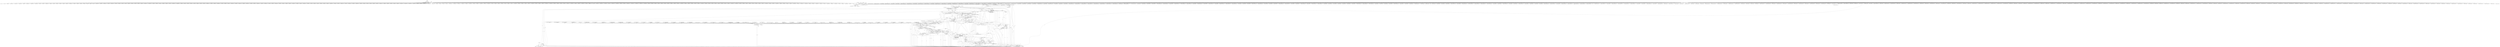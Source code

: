 digraph "0_ImageMagick_56d6e20de489113617cbbddaf41e92600a34db22@array" {
"1010922" [label="(Call,(const char *) attributes[i++])"];
"1010896" [label="(Call,attributes == (const xmlChar **) NULL)"];
"1000185" [label="(MethodParameterIn,const xmlChar **attributes)"];
"1010898" [label="(Call,(const xmlChar **) NULL)"];
"1010884" [label="(Call,(Image *) NULL)"];
"1000237" [label="(Call,(char *) NULL)"];
"1000232" [label="(Call,(const char *) NULL)"];
"1010920" [label="(Call,keyword=(const char *) attributes[i++])"];
"1010958" [label="(Call,ProfileImage(msl_info->image[n],keyword,\n                    (const unsigned char *) NULL,0,MagickTrue))"];
"1010956" [label="(Call,(void) ProfileImage(msl_info->image[n],keyword,\n                    (const unsigned char *) NULL,0,MagickTrue))"];
"1010981" [label="(Call,GetImageProfile(msl_info->image[n],\"iptc\"))"];
"1010979" [label="(Call,profile=GetImageProfile(msl_info->image[n],\"iptc\"))"];
"1010989" [label="(Call,profile != (StringInfo *) NULL)"];
"1011000" [label="(Call,CloneStringInfo(profile))"];
"1010998" [label="(Call,(void *) CloneStringInfo(profile))"];
"1010994" [label="(Call,profile_info->profile=(void *) CloneStringInfo(profile))"];
"1011106" [label="(Call,ProfileImage(msl_info->image[n],name,\n                        GetStringInfoDatum(profile),(size_t)\n                        GetStringInfoLength(profile),MagickFalse))"];
"1011031" [label="(Call,CopyMagickString(name,keyword,MaxTextExtent))"];
"1011025" [label="(Call,CopyMagickString(filename,keyword,MaxTextExtent))"];
"1011023" [label="(Call,(void) CopyMagickString(filename,keyword,MaxTextExtent))"];
"1011036" [label="(Call,p=filename)"];
"1011043" [label="(Call,p++)"];
"1011069" [label="(Call,p-filename+1)"];
"1011067" [label="(Call,(size_t)\n                          (p-filename+1))"];
"1011064" [label="(Call,CopyMagickString(name,filename,(size_t)\n                          (p-filename+1)))"];
"1011062" [label="(Call,(void) CopyMagickString(name,filename,(size_t)\n                          (p-filename+1)))"];
"1011075" [label="(Call,q=filename)"];
"1011082" [label="(Call,q++)"];
"1011093" [label="(Call,FileToStringInfo(filename,~0UL,exception))"];
"1011004" [label="(Call,GetImageCache(profile_info,keyword,exception))"];
"1011002" [label="(Call,profile_image=GetImageCache(profile_info,keyword,exception))"];
"1011013" [label="(Call,profile_image == (Image *) NULL)"];
"1011125" [label="(Call,ResetImageProfileIterator(profile_image))"];
"1011129" [label="(Call,GetNextImageProfile(profile_image))"];
"1011127" [label="(Call,name=GetNextImageProfile(profile_image))"];
"1011132" [label="(Call,name != (const char *) NULL)"];
"1011140" [label="(Call,GetImageProfile(profile_image,name))"];
"1011138" [label="(Call,profile=GetImageProfile(profile_image,name))"];
"1011144" [label="(Call,profile != (StringInfo *) NULL)"];
"1011158" [label="(Call,GetStringInfoDatum(profile))"];
"1011151" [label="(Call,ProfileImage(msl_info->image[n],name,\n                    GetStringInfoDatum(profile),(size_t)\n                    GetStringInfoLength(profile),MagickFalse))"];
"1011056" [label="(Call,IsPathAccessible(keyword) == MagickFalse)"];
"1011051" [label="(Call,(IsPathDirectory(keyword) < 0) &&\n                        (IsPathAccessible(keyword) == MagickFalse))"];
"1011046" [label="(Call,(*p == ':') && (IsPathDirectory(keyword) < 0) &&\n                        (IsPathAccessible(keyword) == MagickFalse))"];
"1011149" [label="(Call,(void) ProfileImage(msl_info->image[n],name,\n                    GetStringInfoDatum(profile),(size_t)\n                    GetStringInfoLength(profile),MagickFalse))"];
"1011162" [label="(Call,GetStringInfoLength(profile))"];
"1011160" [label="(Call,(size_t)\n                    GetStringInfoLength(profile))"];
"1011167" [label="(Call,GetNextImageProfile(profile_image))"];
"1011165" [label="(Call,name=GetNextImageProfile(profile_image))"];
"1011171" [label="(Call,DestroyImage(profile_image))"];
"1011169" [label="(Call,profile_image=DestroyImage(profile_image))"];
"1011010" [label="(Call,DestroyImageInfo(profile_info))"];
"1011008" [label="(Call,profile_info=DestroyImageInfo(profile_info))"];
"1019602" [label="(Call,DestroyExceptionInfo(exception))"];
"1019600" [label="(Call,exception=DestroyExceptionInfo(exception))"];
"1011091" [label="(Call,profile=FileToStringInfo(filename,~0UL,exception))"];
"1011098" [label="(Call,profile != (StringInfo *) NULL)"];
"1011113" [label="(Call,GetStringInfoDatum(profile))"];
"1011117" [label="(Call,GetStringInfoLength(profile))"];
"1011115" [label="(Call,(size_t)\n                        GetStringInfoLength(profile))"];
"1011122" [label="(Call,DestroyStringInfo(profile))"];
"1011120" [label="(Call,profile=DestroyStringInfo(profile))"];
"1011088" [label="(Call,++p)"];
"1011071" [label="(Call,filename+1)"];
"1011029" [label="(Call,(void) CopyMagickString(name,keyword,MaxTextExtent))"];
"1011053" [label="(Call,IsPathDirectory(keyword))"];
"1011052" [label="(Call,IsPathDirectory(keyword) < 0)"];
"1011057" [label="(Call,IsPathAccessible(keyword))"];
"1011104" [label="(Call,(void) ProfileImage(msl_info->image[n],name,\n                        GetStringInfoDatum(profile),(size_t)\n                        GetStringInfoLength(profile),MagickFalse))"];
"1011074" [label="(ControlStructure,for (q=filename; *q != '\0'; q++))"];
"1008599" [label="(Call,(const char *) attributes[i])"];
"1018046" [label="(Call,(Image*) NULL)"];
"1017467" [label="(Call,(Image *) NULL)"];
"1011132" [label="(Call,name != (const char *) NULL)"];
"1017623" [label="(Call,(const char *) attributes[i])"];
"1006461" [label="(Call,(const char *) attributes[i])"];
"1014935" [label="(Call,(const char *) attributes[i++])"];
"1014502" [label="(Call,(Image *) NULL)"];
"1018943" [label="(Call,attributes != (const xmlChar **) NULL)"];
"1003100" [label="(Call,(char **) NULL)"];
"1004484" [label="(Call,(const char *) attributes[i++])"];
"1014729" [label="(Call,(const xmlChar *) NULL)"];
"1003912" [label="(Call,SyncCacheViewAuthenticPixels(composite_view,exception))"];
"1006772" [label="(Call,attributes[i] != (const xmlChar *) NULL)"];
"1000234" [label="(Identifier,NULL)"];
"1009820" [label="(Call,(const xmlChar *) NULL)"];
"1011027" [label="(Identifier,keyword)"];
"1016133" [label="(Call,(const char *) NULL)"];
"1004528" [label="(Call,ParseGravityGeometry(msl_info->image[n],value,\n                        &geometry,exception))"];
"1011149" [label="(Call,(void) ProfileImage(msl_info->image[n],name,\n                    GetStringInfoDatum(profile),(size_t)\n                    GetStringInfoLength(profile),MagickFalse))"];
"1003342" [label="(Call,(const xmlChar *) NULL)"];
"1008856" [label="(Call,(Image *) NULL)"];
"1004334" [label="(Call,(const xmlChar *) NULL)"];
"1011115" [label="(Call,(size_t)\n                        GetStringInfoLength(profile))"];
"1010920" [label="(Call,keyword=(const char *) attributes[i++])"];
"1019473" [label="(Call,attributes[i] != (const xmlChar *) NULL)"];
"1004223" [label="(Call,(Image *) NULL)"];
"1014856" [label="(Call,(Image *) NULL)"];
"1001578" [label="(Call,(const xmlChar *) NULL)"];
"1014978" [label="(Call,(char **) NULL)"];
"1003329" [label="(Call,attributes != (const xmlChar **) NULL)"];
"1010979" [label="(Call,profile=GetImageProfile(msl_info->image[n],\"iptc\"))"];
"1011033" [label="(Identifier,keyword)"];
"1007963" [label="(Call,attributes[i] != (const xmlChar *) NULL)"];
"1010956" [label="(Call,(void) ProfileImage(msl_info->image[n],keyword,\n                    (const unsigned char *) NULL,0,MagickTrue))"];
"1004977" [label="(Call,attributes[i] != (const xmlChar *) NULL)"];
"1004729" [label="(Call,(const xmlChar *) NULL)"];
"1011083" [label="(Identifier,q)"];
"1009144" [label="(Call,(const char *) attributes[i])"];
"1012873" [label="(Call,(const char *) attributes[i++])"];
"1010794" [label="(Call,attributes[i] != (const xmlChar *) NULL)"];
"1008628" [label="(Call,(char **) NULL)"];
"1018781" [label="(Call,(Image *) NULL)"];
"1001605" [label="(Call,(const char *) attributes[i])"];
"1003476" [label="(Call,(Image *) NULL)"];
"1010964" [label="(Identifier,keyword)"];
"1011106" [label="(Call,ProfileImage(msl_info->image[n],name,\n                        GetStringInfoDatum(profile),(size_t)\n                        GetStringInfoLength(profile),MagickFalse))"];
"1000279" [label="(Call,(Image *) NULL)"];
"1011134" [label="(Call,(const char *) NULL)"];
"1019173" [label="(Call,(char **) NULL)"];
"1018251" [label="(Call,(Image*) NULL)"];
"1005603" [label="(Call,(char **) NULL)"];
"1001764" [label="(Call,(const char *) attributes[i++])"];
"1010711" [label="(Call,QueryMagickColor(value,&fill_color,exception))"];
"1018952" [label="(Call,attributes[i] != (const xmlChar *) NULL)"];
"1006241" [label="(Call,(const xmlChar *) NULL)"];
"1011096" [label="(Identifier,exception)"];
"1011046" [label="(Call,(*p == ':') && (IsPathDirectory(keyword) < 0) &&\n                        (IsPathAccessible(keyword) == MagickFalse))"];
"1011137" [label="(Block,)"];
"1017032" [label="(Call,(const char *) attributes[i++])"];
"1011025" [label="(Call,CopyMagickString(filename,keyword,MaxTextExtent))"];
"1003146" [label="(Call,GetOneVirtualMagickPixel(msl_info->image[n],\n                        geometry.x,geometry.y,&target,exception))"];
"1014011" [label="(Call,(const char *) attributes[i++])"];
"1010970" [label="(ControlStructure,continue;)"];
"1012993" [label="(Call,(Image *) NULL)"];
"1011140" [label="(Call,GetImageProfile(profile_image,name))"];
"1011124" [label="(ControlStructure,continue;)"];
"1011095" [label="(Identifier,~0UL)"];
"1017221" [label="(Call,(Image *) NULL)"];
"1003024" [label="(Call,(const char *) attributes[i])"];
"1005777" [label="(Call,QueryColorDatabase(value,&draw_info->stroke,\n                        exception))"];
"1003852" [label="(Call,AcquireAuthenticCacheView(composite_image,\n                        exception))"];
"1018373" [label="(Call,(const char *) attributes[i])"];
"1000529" [label="(Call,attributes[i] != (const xmlChar *) NULL)"];
"1014248" [label="(Call,(Image *) NULL)"];
"1007724" [label="(Call,(char **) NULL)"];
"1007223" [label="(Call,(const xmlChar *) NULL)"];
"1002993" [label="(Call,attributes[i] != (const xmlChar *) NULL)"];
"1015143" [label="(Call,ParseRegionGeometry(msl_info->image[n],value,\n                        &geometry,exception))"];
"1009893" [label="(Call,(char **) NULL)"];
"1004956" [label="(Call,(Image *) NULL)"];
"1014663" [label="(Call,(Image *) NULL)"];
"1006434" [label="(Call,(const xmlChar *) NULL)"];
"1013026" [label="(Call,(const char *) attributes[i++])"];
"1002331" [label="(Call,(const xmlChar *) NULL)"];
"1008729" [label="(Call,(Image *) NULL)"];
"1015066" [label="(Call,(Image *) NULL)"];
"1007077" [label="(Call,attributes[i] != (const xmlChar *) NULL)"];
"1006523" [label="(Call,(char **) NULL)"];
"1011146" [label="(Call,(StringInfo *) NULL)"];
"1014268" [label="(Call,attributes != (const xmlChar **) NULL)"];
"1002499" [label="(Call,(Image *) NULL)"];
"1000862" [label="(Call,ParsePageGeometry(msl_info->image[n],value,\n                        &geometry,exception))"];
"1003604" [label="(Call,QueryColorDatabase(value,\n                        &composite_image->background_color,exception))"];
"1012861" [label="(Call,attributes[i] != (const xmlChar *) NULL)"];
"1011118" [label="(Identifier,profile)"];
"1019031" [label="(Call,(const char *) NULL)"];
"1013260" [label="(Call,attributes[i] != (const xmlChar *) NULL)"];
"1010915" [label="(Block,)"];
"1010996" [label="(Identifier,profile_info)"];
"1008883" [label="(Call,attributes[i] != (const xmlChar *) NULL)"];
"1009667" [label="(Call,attributes[i] != (const xmlChar *) NULL)"];
"1011023" [label="(Call,(void) CopyMagickString(filename,keyword,MaxTextExtent))"];
"1010906" [label="(Call,attributes[i] != (const xmlChar *) NULL)"];
"1007655" [label="(Call,attributes != (const xmlChar **) NULL)"];
"1007668" [label="(Call,(const xmlChar *) NULL)"];
"1005116" [label="(Call,(const char *) attributes[i++])"];
"1007621" [label="(Call,(Image *) NULL)"];
"1011098" [label="(Call,profile != (StringInfo *) NULL)"];
"1018821" [label="(Call,(Image *) NULL)"];
"1019118" [label="(Call,attributes[i] != (const xmlChar *) NULL)"];
"1013005" [label="(Call,attributes != (const xmlChar **) NULL)"];
"1000232" [label="(Call,(const char *) NULL)"];
"1011472" [label="(Call,(const xmlChar **) NULL)"];
"1013107" [label="(Call,(char **) NULL)"];
"1011014" [label="(Identifier,profile_image)"];
"1011089" [label="(Identifier,p)"];
"1013619" [label="(Call,attributes == (const xmlChar **) NULL)"];
"1007219" [label="(Call,attributes[i] != (const xmlChar *) NULL)"];
"1000235" [label="(Call,value=(char *) NULL)"];
"1017604" [label="(Call,(const char *) attributes[i++])"];
"1010895" [label="(ControlStructure,if (attributes == (const xmlChar **) NULL))"];
"1008762" [label="(Call,(const char *) attributes[i++])"];
"1011057" [label="(Call,IsPathAccessible(keyword))"];
"1011029" [label="(Call,(void) CopyMagickString(name,keyword,MaxTextExtent))"];
"1011018" [label="(Block,)"];
"1018560" [label="(Call,(Image *) NULL)"];
"1016302" [label="(Call,attributes[i] != (const xmlChar *) NULL)"];
"1006249" [label="(Call,(const char *) attributes[i++])"];
"1003448" [label="(Call,(const char *) NULL)"];
"1015731" [label="(Call,attributes == (const xmlChar **) NULL)"];
"1000307" [label="(Call,(const xmlChar *) NULL)"];
"1010825" [label="(Call,(const char *) attributes[i])"];
"1008241" [label="(Call,CatchException(exception))"];
"1008874" [label="(Call,attributes != (const xmlChar **) NULL)"];
"1019122" [label="(Call,(const xmlChar *) NULL)"];
"1011170" [label="(Identifier,profile_image)"];
"1011091" [label="(Call,profile=FileToStringInfo(filename,~0UL,exception))"];
"1008651" [label="(Call,(char **) NULL)"];
"1010806" [label="(Call,(const char *) attributes[i++])"];
"1017596" [label="(Call,(const xmlChar *) NULL)"];
"1002533" [label="(Call,(const char *) attributes[i++])"];
"1002705" [label="(Call,attributes[i] != (const xmlChar *) NULL)"];
"1007108" [label="(Call,(const char *) attributes[i])"];
"1017492" [label="(Call,(const xmlChar *) NULL)"];
"1003350" [label="(Call,(const char *) attributes[i++])"];
"1017427" [label="(Call,(Image *) NULL)"];
"1015276" [label="(Call,(Image *) NULL)"];
"1009698" [label="(Call,(const char *) attributes[i])"];
"1009249" [label="(Call,GetOneVirtualMagickPixel(msl_info->image[n],\n                        geometry.x,geometry.y,&target,exception))"];
"1018149" [label="(Call,(const xmlChar *) NULL)"];
"1007345" [label="(Call,ParsePageGeometry(msl_info->image[n],value,\n                        &geometry,exception))"];
"1005095" [label="(Call,attributes != (const xmlChar **) NULL)"];
"1008160" [label="(Call,(const xmlChar *) NULL)"];
"1000185" [label="(MethodParameterIn,const xmlChar **attributes)"];
"1004968" [label="(Call,attributes != (const xmlChar **) NULL)"];
"1019108" [label="(Call,attributes == (const xmlChar **) NULL)"];
"1010981" [label="(Call,GetImageProfile(msl_info->image[n],\"iptc\"))"];
"1002109" [label="(Call,QueryColorDatabase(value,\n                        &msl_info->image[n]->border_color,exception))"];
"1000541" [label="(Call,(const char *) attributes[i++])"];
"1016551" [label="(Call,attributes[i] != (const xmlChar *) NULL)"];
"1011228" [label="(Call,(const xmlChar *) NULL)"];
"1011479" [label="(Call,attributes[i] != (const xmlChar *) NULL)"];
"1017254" [label="(Call,(const char *) attributes[i++])"];
"1006803" [label="(Call,(const char *) attributes[i])"];
"1010626" [label="(Call,(const xmlChar *) NULL)"];
"1013264" [label="(Call,(const xmlChar *) NULL)"];
"1018710" [label="(Call,(char **) NULL)"];
"1011168" [label="(Identifier,profile_image)"];
"1015773" [label="(Call,(const char *) attributes[i])"];
"1004756" [label="(Call,(const char *) attributes[i])"];
"1007056" [label="(Call,(Image *) NULL)"];
"1018629" [label="(Call,(Image *) NULL)"];
"1012008" [label="(Call,(char **) NULL)"];
"1017908" [label="(Call,(Image*) NULL)"];
"1001565" [label="(Call,attributes != (const xmlChar **) NULL)"];
"1010106" [label="(Call,attributes[i] != (const xmlChar *) NULL)"];
"1006586" [label="(Call,(Image *) NULL)"];
"1010507" [label="(Call,(char **) NULL)"];
"1004701" [label="(Call,(Image *) NULL)"];
"1010304" [label="(Call,(const char *) attributes[i])"];
"1011031" [label="(Call,CopyMagickString(name,keyword,MaxTextExtent))"];
"1008568" [label="(Call,attributes == (const xmlChar **) NULL)"];
"1011047" [label="(Call,*p == ':')"];
"1011038" [label="(Identifier,filename)"];
"1010285" [label="(Call,(const char *) attributes[i++])"];
"1010971" [label="(Call,profile_info=CloneImageInfo(msl_info->image_info[n]))"];
"1011103" [label="(Block,)"];
"1011065" [label="(Identifier,name)"];
"1008556" [label="(Call,(Image *) NULL)"];
"1017020" [label="(Call,attributes[i] != (const xmlChar *) NULL)"];
"1017972" [label="(Call,(const char *) attributes[i])"];
"1001983" [label="(Call,(Image *) NULL)"];
"1017944" [label="(Call,(const xmlChar *) NULL)"];
"1011066" [label="(Identifier,filename)"];
"1008486" [label="(Call,(Image *) NULL)"];
"1011128" [label="(Identifier,name)"];
"1011145" [label="(Identifier,profile)"];
"1018416" [label="(Call,(Image *) NULL)"];
"1013153" [label="(Call,(Image *) NULL)"];
"1011059" [label="(Identifier,MagickFalse)"];
"1005104" [label="(Call,attributes[i] != (const xmlChar *) NULL)"];
"1004737" [label="(Call,(const char *) attributes[i++])"];
"1011157" [label="(Identifier,name)"];
"1011087" [label="(Call,*++p)"];
"1004321" [label="(Call,attributes != (const xmlChar **) NULL)"];
"1007796" [label="(Call,(char **) NULL)"];
"1003224" [label="(Call,GetOneVirtualMagickPixel(msl_info->image[n],\n                        geometry.x,geometry.y,&target,exception))"];
"1019259" [label="(Call,(const char *) attributes[i++])"];
"1009457" [label="(Call,attributes != (const xmlChar **) NULL)"];
"1018177" [label="(Call,(const char *) attributes[i])"];
"1011077" [label="(Identifier,filename)"];
"1015555" [label="(Call,(const char *) attributes[i])"];
"1011058" [label="(Identifier,keyword)"];
"1011158" [label="(Call,GetStringInfoDatum(profile))"];
"1014913" [label="(Call,attributes == (const xmlChar **) NULL)"];
"1009104" [label="(Call,attributes != (const xmlChar **) NULL)"];
"1010545" [label="(Call,(Image *) NULL)"];
"1004476" [label="(Call,(const xmlChar *) NULL)"];
"1004443" [label="(Call,(Image *) NULL)"];
"1005702" [label="(Call,(char **) NULL)"];
"1011909" [label="(Call,(char **) NULL)"];
"1011127" [label="(Call,name=GetNextImageProfile(profile_image))"];
"1010896" [label="(Call,attributes == (const xmlChar **) NULL)"];
"1011082" [label="(Call,q++)"];
"1018983" [label="(Call,(const char *) attributes[i])"];
"1006679" [label="(Call,(const char *) attributes[i])"];
"1009559" [label="(Call,(char **) NULL)"];
"1009478" [label="(Call,(const char *) attributes[i++])"];
"1016998" [label="(Call,(Image *) NULL)"];
"1010994" [label="(Call,profile_info->profile=(void *) CloneStringInfo(profile))"];
"1016530" [label="(Call,(Image *) NULL)"];
"1005008" [label="(Call,(const char *) attributes[i])"];
"1005566" [label="(Call,(char **) NULL)"];
"1002635" [label="(Call,(Image *) NULL)"];
"1002016" [label="(Call,(const xmlChar *) NULL)"];
"1017744" [label="(Call,(const xmlChar *) NULL)"];
"1011151" [label="(Call,ProfileImage(msl_info->image[n],name,\n                    GetStringInfoDatum(profile),(size_t)\n                    GetStringInfoLength(profile),MagickFalse))"];
"1004884" [label="(Call,(const char *) attributes[i])"];
"1019601" [label="(Identifier,exception)"];
"1011054" [label="(Identifier,keyword)"];
"1008355" [label="(Call,attributes[i] != (const xmlChar *) NULL)"];
"1018873" [label="(Call,(const char *) attributes[i])"];
"1011169" [label="(Call,profile_image=DestroyImage(profile_image))"];
"1011062" [label="(Call,(void) CopyMagickString(name,filename,(size_t)\n                          (p-filename+1)))"];
"1015288" [label="(Call,attributes != (const xmlChar **) NULL)"];
"1004306" [label="(Call,(Image *) NULL)"];
"1013999" [label="(Call,attributes[i] != (const xmlChar *) NULL)"];
"1011117" [label="(Call,GetStringInfoLength(profile))"];
"1004503" [label="(Call,(const char *) attributes[i])"];
"1018135" [label="(Call,attributes == (const xmlChar **) NULL)"];
"1009466" [label="(Call,attributes[i] != (const xmlChar *) NULL)"];
"1016293" [label="(Call,attributes != (const xmlChar **) NULL)"];
"1003989" [label="(Call,(Image *) NULL)"];
"1012916" [label="(Call,(char *) NULL)"];
"1002451" [label="(Call,(Image *) NULL)"];
"1011008" [label="(Call,profile_info=DestroyImageInfo(profile_info))"];
"1011015" [label="(Call,(Image *) NULL)"];
"1006330" [label="(Call,(char **) NULL)"];
"1011071" [label="(Call,filename+1)"];
"1011100" [label="(Call,(StringInfo *) NULL)"];
"1011076" [label="(Identifier,q)"];
"1000936" [label="(Call,(char **) NULL)"];
"1004989" [label="(Call,(const char *) attributes[i++])"];
"1006216" [label="(Call,(Image *) NULL)"];
"1008367" [label="(Call,(const char *) attributes[i++])"];
"1016823" [label="(Call,attributes != (const xmlChar **) NULL)"];
"1010886" [label="(Identifier,NULL)"];
"1003185" [label="(Call,GetOneVirtualMagickPixel(msl_info->image[n],\n                        geometry.x,geometry.y,&target,exception))"];
"1000959" [label="(Call,(char **) NULL)"];
"1011491" [label="(Call,(const char *) attributes[i++])"];
"1000533" [label="(Call,(const xmlChar *) NULL)"];
"1018113" [label="(Call,(Image*) NULL)"];
"1004330" [label="(Call,attributes[i] != (const xmlChar *) NULL)"];
"1013667" [label="(Call,(const char *) attributes[i])"];
"1000315" [label="(Call,(const char *) attributes[i++])"];
"1005726" [label="(Call,(char **) NULL)"];
"1012865" [label="(Call,(const xmlChar *) NULL)"];
"1017564" [label="(Call,(Image *) NULL)"];
"1011139" [label="(Identifier,profile)"];
"1008346" [label="(Call,attributes != (const xmlChar **) NULL)"];
"1007182" [label="(Call,(Image *) NULL)"];
"1011104" [label="(Call,(void) ProfileImage(msl_info->image[n],name,\n                        GetStringInfoDatum(profile),(size_t)\n                        GetStringInfoLength(profile),MagickFalse))"];
"1017519" [label="(Call,(const char *) attributes[i])"];
"1018321" [label="(Call,(Image *) NULL)"];
"1001783" [label="(Call,(const char *) attributes[i])"];
"1004463" [label="(Call,attributes != (const xmlChar **) NULL)"];
"1008334" [label="(Call,(Image *) NULL)"];
"1019463" [label="(Call,attributes == (const xmlChar **) NULL)"];
"1014277" [label="(Call,attributes[i] != (const xmlChar *) NULL)"];
"1014090" [label="(Call,ParseRegionGeometry(msl_info->image[n],value,\n                        &geometry,exception))"];
"1007967" [label="(Call,(const xmlChar *) NULL)"];
"1011003" [label="(Identifier,profile_image)"];
"1017364" [label="(Call,(char **) NULL)"];
"1010414" [label="(Call,attributes[i] != (const xmlChar *) NULL)"];
"1002997" [label="(Call,(const xmlChar *) NULL)"];
"1009658" [label="(Call,attributes != (const xmlChar **) NULL)"];
"1010898" [label="(Call,(const xmlChar **) NULL)"];
"1015515" [label="(Call,attributes != (const xmlChar **) NULL)"];
"1014556" [label="(Call,(const char *) attributes[i])"];
"1014003" [label="(Call,(const xmlChar *) NULL)"];
"1001731" [label="(Call,(Image *) NULL)"];
"1005384" [label="(Call,QueryColorDatabase(value,&draw_info->fill,\n                        exception))"];
"1008781" [label="(Call,(const char *) attributes[i])"];
"1015487" [label="(Call,(Image *) NULL)"];
"1013272" [label="(Call,(const char *) attributes[i++])"];
"1011255" [label="(Call,(const char *) attributes[i])"];
"1010897" [label="(Identifier,attributes)"];
"1011041" [label="(Identifier,p)"];
"1004853" [label="(Call,attributes[i] != (const xmlChar *) NULL)"];
"1009008" [label="(Call,CloneImage(msl_info->image[j],0,0,\n                            MagickFalse,exception))"];
"1014528" [label="(Call,(const xmlChar *) NULL)"];
"1012083" [label="(Call,QueryColorDatabase(value,&draw_info->stroke,\n                        exception))"];
"1003765" [label="(Call,(const char *) NULL)"];
"1003943" [label="(Call,(char **) NULL)"];
"1010418" [label="(Call,(const xmlChar *) NULL)"];
"1010924" [label="(Call,attributes[i++])"];
"1010884" [label="(Call,(Image *) NULL)"];
"1002239" [label="(Call,(Image *) NULL)"];
"1011119" [label="(Identifier,MagickFalse)"];
"1017740" [label="(Call,attributes[i] != (const xmlChar *) NULL)"];
"1008590" [label="(Call,(const char *) attributes[i++])"];
"1012662" [label="(Call,(const xmlChar *) NULL)"];
"1015753" [label="(Call,(const char *) attributes[i++])"];
"1010097" [label="(Call,attributes != (const xmlChar **) NULL)"];
"1010901" [label="(ControlStructure,break;)"];
"1012851" [label="(Call,attributes == (const xmlChar **) NULL)"];
"1011043" [label="(Call,p++)"];
"1016362" [label="(Call,(char **) NULL)"];
"1014756" [label="(Call,(const char *) attributes[i])"];
"1001752" [label="(Call,attributes[i] != (const xmlChar *) NULL)"];
"1006237" [label="(Call,attributes[i] != (const xmlChar *) NULL)"];
"1006639" [label="(Call,attributes != (const xmlChar **) NULL)"];
"1010995" [label="(Call,profile_info->profile)"];
"1010922" [label="(Call,(const char *) attributes[i++])"];
"1004832" [label="(Call,(Image *) NULL)"];
"1018641" [label="(Call,attributes != (const xmlChar **) NULL)"];
"1010110" [label="(Call,(const xmlChar *) NULL)"];
"1006931" [label="(Call,(Image *) NULL)"];
"1010990" [label="(Identifier,profile)"];
"1013929" [label="(Call,(Image *) NULL)"];
"1009203" [label="(Call,(char **) NULL)"];
"1011160" [label="(Call,(size_t)\n                    GetStringInfoLength(profile))"];
"1014785" [label="(Call,(char **) NULL)"];
"1000303" [label="(Call,attributes[i] != (const xmlChar *) NULL)"];
"1007941" [label="(Call,(Image *) NULL)"];
"1003532" [label="(Call,(const char *) attributes[i])"];
"1011053" [label="(Call,IsPathDirectory(keyword))"];
"1010929" [label="(Identifier,attribute)"];
"1008887" [label="(Call,(const xmlChar *) NULL)"];
"1009470" [label="(Call,(const xmlChar *) NULL)"];
"1019247" [label="(Call,attributes[i] != (const xmlChar *) NULL)"];
"1012658" [label="(Call,attributes[i] != (const xmlChar *) NULL)"];
"1003369" [label="(Call,(const char *) attributes[i])"];
"1006430" [label="(Call,attributes[i] != (const xmlChar *) NULL)"];
"1002717" [label="(Call,(const char *) attributes[i++])"];
"1002012" [label="(Call,attributes[i] != (const xmlChar *) NULL)"];
"1009113" [label="(Call,attributes[i] != (const xmlChar *) NULL)"];
"1015528" [label="(Call,(const xmlChar *) NULL)"];
"1010273" [label="(Call,attributes[i] != (const xmlChar *) NULL)"];
"1012893" [label="(Call,(const char *) attributes[i])"];
"1003661" [label="(Call,GetOneVirtualPixel(msl_info->image[n],geometry.x,\n                        geometry.y,&target,exception))"];
"1004660" [label="(Call,(Image *) NULL)"];
"1014955" [label="(Call,(const char *) attributes[i])"];
"1010987" [label="(Literal,\"iptc\")"];
"1017024" [label="(Call,(const xmlChar *) NULL)"];
"1010958" [label="(Call,ProfileImage(msl_info->image[n],keyword,\n                    (const unsigned char *) NULL,0,MagickTrue))"];
"1010798" [label="(Call,(const xmlChar *) NULL)"];
"1017273" [label="(Call,(const char *) attributes[i])"];
"1015745" [label="(Call,(const xmlChar *) NULL)"];
"1010941" [label="(Call,(const char *) attributes[i])"];
"1008146" [label="(Call,attributes == (const xmlChar **) NULL)"];
"1017233" [label="(Call,attributes != (const xmlChar **) NULL)"];
"1016888" [label="(Call,(char **) NULL)"];
"1012032" [label="(Call,(char **) NULL)"];
"1002761" [label="(Call,ParsePageGeometry(msl_info->image[n],value,\n                        &geometry,exception))"];
"1010653" [label="(Call,(const char *) attributes[i])"];
"1008582" [label="(Call,(const xmlChar *) NULL)"];
"1004151" [label="(Call,GetOneVirtualPixel(msl_info->image[n],geometry.x,\n                        geometry.y,&target,exception))"];
"1006268" [label="(Call,(const char *) attributes[i])"];
"1014737" [label="(Call,(const char *) attributes[i++])"];
"1009807" [label="(Call,attributes != (const xmlChar **) NULL)"];
"1004112" [label="(Call,GetOneVirtualPixel(msl_info->image[n],geometry.x,\n                        geometry.y,&target,exception))"];
"1010965" [label="(Call,(const unsigned char *) NULL)"];
"1016542" [label="(Call,attributes != (const xmlChar **) NULL)"];
"1014524" [label="(Call,attributes[i] != (const xmlChar *) NULL)"];
"1002043" [label="(Call,(const char *) attributes[i])"];
"1000334" [label="(Call,(const char *) attributes[i])"];
"1019301" [label="(Call,QueryMagickColor(value,&target,exception))"];
"1011125" [label="(Call,ResetImageProfileIterator(profile_image))"];
"1009445" [label="(Call,(Image *) NULL)"];
"1010968" [label="(Literal,0)"];
"1007231" [label="(Call,(const char *) attributes[i++])"];
"1001878" [label="(Call,(char **) NULL)"];
"1006409" [label="(Call,(Image *) NULL)"];
"1011133" [label="(Identifier,name)"];
"1001942" [label="(Call,(Image *) NULL)"];
"1010914" [label="(Identifier,i)"];
"1015353" [label="(Call,ParseRegionGeometry(msl_info->image[n],value,\n                        &geometry,exception))"];
"1004472" [label="(Call,attributes[i] != (const xmlChar *) NULL)"];
"1019593" [label="(Call,value != NULL)"];
"1011069" [label="(Call,p-filename+1)"];
"1001743" [label="(Call,attributes != (const xmlChar **) NULL)"];
"1001586" [label="(Call,(const char *) attributes[i++])"];
"1006228" [label="(Call,attributes != (const xmlChar **) NULL)"];
"1010137" [label="(Call,(const char *) attributes[i])"];
"1009780" [label="(Call,(Image *) NULL)"];
"1007089" [label="(Call,(const char *) attributes[i++])"];
"1015719" [label="(Call,(Image *) NULL)"];
"1019251" [label="(Call,(const xmlChar *) NULL)"];
"1006964" [label="(Call,(const char *) attributes[i++])"];
"1011034" [label="(Identifier,MaxTextExtent)"];
"1019603" [label="(Identifier,exception)"];
"1004844" [label="(Call,attributes != (const xmlChar **) NULL)"];
"1011141" [label="(Identifier,profile_image)"];
"1012212" [label="(Call,QueryColorDatabase(value,&draw_info->undercolor,\n                        exception))"];
"1015078" [label="(Call,attributes != (const xmlChar **) NULL)"];
"1006368" [label="(Call,(Image *) NULL)"];
"1011051" [label="(Call,(IsPathDirectory(keyword) < 0) &&\n                        (IsPathAccessible(keyword) == MagickFalse))"];
"1011162" [label="(Call,GetStringInfoLength(profile))"];
"1016845" [label="(Call,(const char *) attributes[i++])"];
"1010982" [label="(Call,msl_info->image[n])"];
"1019225" [label="(Call,(Image *) NULL)"];
"1002948" [label="(Call,(Image *) NULL)"];
"1017583" [label="(Call,attributes != (const xmlChar **) NULL)"];
"1016865" [label="(Call,(const char *) attributes[i])"];
"1000520" [label="(Call,attributes != (const xmlChar **) NULL)"];
"1006857" [label="(Call,(Image *) NULL)"];
"1017719" [label="(Call,(Image *) NULL)"];
"1005924" [label="(Call,QueryColorDatabase(value,&draw_info->undercolor,\n                        exception))"];
"1000239" [label="(Identifier,NULL)"];
"1016582" [label="(Call,(const char *) attributes[i])"];
"1011200" [label="(Call,(Image *) NULL)"];
"1011107" [label="(Call,msl_info->image[n])"];
"1008895" [label="(Call,(const char *) attributes[i++])"];
"1002024" [label="(Call,(const char *) attributes[i++])"];
"1002525" [label="(Call,(const xmlChar *) NULL)"];
"1011130" [label="(Identifier,profile_image)"];
"1004865" [label="(Call,(const char *) attributes[i++])"];
"1014207" [label="(Call,(Image *) NULL)"];
"1013018" [label="(Call,(const xmlChar *) NULL)"];
"1017674" [label="(Call,(char **) NULL)"];
"1007695" [label="(Call,(const char *) attributes[i])"];
"1002339" [label="(Call,(const char *) attributes[i++])"];
"1017242" [label="(Call,attributes[i] != (const xmlChar *) NULL)"];
"1013250" [label="(Call,attributes == (const xmlChar **) NULL)"];
"1008578" [label="(Call,attributes[i] != (const xmlChar *) NULL)"];
"1018449" [label="(Call,(const xmlChar *) NULL)"];
"1010622" [label="(Call,attributes[i] != (const xmlChar *) NULL)"];
"1011006" [label="(Identifier,keyword)"];
"1014308" [label="(Call,(const char *) attributes[i])"];
"1011152" [label="(Call,msl_info->image[n])"];
"1006421" [label="(Call,attributes != (const xmlChar **) NULL)"];
"1017752" [label="(Call,(const char *) attributes[i++])"];
"1011002" [label="(Call,profile_image=GetImageCache(profile_info,keyword,exception))"];
"1003501" [label="(Call,attributes[i] != (const xmlChar *) NULL)"];
"1009311" [label="(Call,GetOneVirtualMagickPixel(msl_info->image[n],\n                        geometry.x,geometry.y,&target,exception))"];
"1010264" [label="(Call,attributes != (const xmlChar **) NULL)"];
"1018354" [label="(Call,(const char *) attributes[i++])"];
"1011120" [label="(Call,profile=DestroyStringInfo(profile))"];
"1000484" [label="(Call,(Image *) NULL)"];
"1008741" [label="(Call,attributes != (const xmlChar **) NULL)"];
"1008142" [label="(Call,(Image *) NULL)"];
"1019279" [label="(Call,(const char *) attributes[i])"];
"1015536" [label="(Call,(const char *) attributes[i++])"];
"1009847" [label="(Call,(const char *) attributes[i])"];
"1007953" [label="(Call,attributes == (const xmlChar **) NULL)"];
"1002553" [label="(Call,(const char *) attributes[i])"];
"1014923" [label="(Call,attributes[i] != (const xmlChar *) NULL)"];
"1013695" [label="(Call,(char **) NULL)"];
"1004716" [label="(Call,attributes != (const xmlChar **) NULL)"];
"1010118" [label="(Call,(const char *) attributes[i++])"];
"1000294" [label="(Call,attributes != (const xmlChar **) NULL)"];
"1010734" [label="(Call,(char **) NULL)"];
"1015016" [label="(Call,(Image *) NULL)"];
"1011044" [label="(Identifier,p)"];
"1016333" [label="(Call,(const char *) attributes[i])"];
"1011045" [label="(ControlStructure,if ((*p == ':') && (IsPathDirectory(keyword) < 0) &&\n                        (IsPathAccessible(keyword) == MagickFalse)))"];
"1002291" [label="(Call,(Image *) NULL)"];
"1010991" [label="(Call,(StringInfo *) NULL)"];
"1017500" [label="(Call,(const char *) attributes[i++])"];
"1018854" [label="(Call,(const char *) attributes[i++])"];
"1009940" [label="(Call,(char **) NULL)"];
"1014725" [label="(Call,attributes[i] != (const xmlChar *) NULL)"];
"1011886" [label="(Call,(char **) NULL)"];
"1018928" [label="(Call,(Image *) NULL)"];
"1003459" [label="(Call,CloneImage(msl_info->image[j],0,0,\n                            MagickFalse,exception))"];
"1002511" [label="(Call,attributes != (const xmlChar **) NULL)"];
"1004981" [label="(Call,(const xmlChar *) NULL)"];
"1019505" [label="(Call,(const char *) attributes[i])"];
"1007975" [label="(Call,(const char *) attributes[i++])"];
"1006660" [label="(Call,(const char *) attributes[i++])"];
"1010959" [label="(Call,msl_info->image[n])"];
"1005108" [label="(Call,(const xmlChar *) NULL)"];
"1001550" [label="(Call,(Image *) NULL)"];
"1002984" [label="(Call,attributes != (const xmlChar **) NULL)"];
"1013014" [label="(Call,attributes[i] != (const xmlChar *) NULL)"];
"1011121" [label="(Identifier,profile)"];
"1005059" [label="(Call,(Image *) NULL)"];
"1001680" [label="(Call,(Image *) NULL)"];
"1011004" [label="(Call,GetImageCache(profile_info,keyword,exception))"];
"1003075" [label="(Call,QueryColorDatabase(value,&draw_info->fill,\n                        exception))"];
"1015099" [label="(Call,(const char *) attributes[i++])"];
"1007676" [label="(Call,(const char *) attributes[i++])"];
"1011122" [label="(Call,DestroyStringInfo(profile))"];
"1010082" [label="(Call,(Image *) NULL)"];
"1011013" [label="(Call,profile_image == (Image *) NULL)"];
"1013238" [label="(Call,(Image *) NULL)"];
"1002576" [label="(Call,(char **) NULL)"];
"1011112" [label="(Identifier,name)"];
"1011070" [label="(Identifier,p)"];
"1018445" [label="(Call,attributes[i] != (const xmlChar *) NULL)"];
"1016833" [label="(Call,attributes[i] != (const xmlChar *) NULL)"];
"1006983" [label="(Call,(const char *) attributes[i])"];
"1010613" [label="(Call,attributes != (const xmlChar **) NULL)"];
"1010955" [label="(Block,)"];
"1008359" [label="(Call,(const xmlChar *) NULL)"];
"1004214" [label="(Call,ParseGravityGeometry(image,composite_geometry,&geometry,\n            exception))"];
"1004361" [label="(Call,(const char *) attributes[i])"];
"1006442" [label="(Call,(const char *) attributes[i++])"];
"1011224" [label="(Call,attributes[i] != (const xmlChar *) NULL)"];
"1014514" [label="(Call,attributes == (const xmlChar **) NULL)"];
"1010634" [label="(Call,(const char *) attributes[i++])"];
"1013639" [label="(Call,(const xmlChar *) NULL)"];
"1010405" [label="(Call,attributes != (const xmlChar **) NULL)"];
"1008750" [label="(Call,attributes[i] != (const xmlChar *) NULL)"];
"1011099" [label="(Identifier,profile)"];
"1002906" [label="(Call,(Image *) NULL)"];
"1009990" [label="(Call,(char **) NULL)"];
"1013764" [label="(Call,(char **) NULL)"];
"1016947" [label="(Call,(Image *) NULL)"];
"1001137" [label="(Call,QueryColorDatabase(value,&draw_info->stroke,\n                        exception))"];
"1007984" [label="(Call,(const char *) attributes[i])"];
"1015584" [label="(Call,(char **) NULL)"];
"1018145" [label="(Call,attributes[i] != (const xmlChar *) NULL)"];
"1011067" [label="(Call,(size_t)\n                          (p-filename+1))"];
"1015524" [label="(Call,attributes[i] != (const xmlChar *) NULL)"];
"1016763" [label="(Call,(Image *) NULL)"];
"1011510" [label="(Call,(const char *) attributes[i])"];
"1013635" [label="(Call,attributes[i] != (const xmlChar *) NULL)"];
"1011759" [label="(Call,QueryColorDatabase(value,&draw_info->fill,\n                        exception))"];
"1002521" [label="(Call,attributes[i] != (const xmlChar *) NULL)"];
"1011001" [label="(Identifier,profile)"];
"1000560" [label="(Call,(const char *) attributes[i])"];
"1007821" [label="(Call,(char **) NULL)"];
"1017479" [label="(Call,attributes != (const xmlChar **) NULL)"];
"1013787" [label="(Call,(char **) NULL)"];
"1007210" [label="(Call,attributes != (const xmlChar **) NULL)"];
"1015301" [label="(Call,(const xmlChar *) NULL)"];
"1011075" [label="(Call,q=filename)"];
"1008415" [label="(Call,(char **) NULL)"];
"1000217" [label="(Call,exception=AcquireExceptionInfo())"];
"1011012" [label="(ControlStructure,if (profile_image == (Image *) NULL))"];
"1016278" [label="(Call,(Image *) NULL)"];
"1011167" [label="(Call,GetNextImageProfile(profile_image))"];
"1006943" [label="(Call,attributes != (const xmlChar **) NULL)"];
"1011483" [label="(Call,(const xmlChar *) NULL)"];
"1011073" [label="(Literal,1)"];
"1011138" [label="(Call,profile=GetImageProfile(profile_image,name))"];
"1012941" [label="(Call,CatchException(exception))"];
"1018964" [label="(Call,(const char *) attributes[i++])"];
"1011123" [label="(Identifier,profile)"];
"1007316" [label="(Call,QueryColorDatabase(value,\n                        &msl_info->image[n]->matte_color,exception))"];
"1014142" [label="(Call,(char **) NULL)"];
"1000443" [label="(Call,(Image *) NULL)"];
"1004342" [label="(Call,(const char *) attributes[i++])"];
"1011215" [label="(Call,attributes != (const xmlChar **) NULL)"];
"1018650" [label="(Call,attributes[i] != (const xmlChar *) NULL)"];
"1011131" [label="(ControlStructure,while (name != (const char *) NULL))"];
"1010784" [label="(Call,attributes == (const xmlChar **) NULL)"];
"1016387" [label="(Call,(char **) NULL)"];
"1016837" [label="(Call,(const xmlChar *) NULL)"];
"1011812" [label="(Call,ParsePageGeometry(msl_info->image[n],value,\n                        &geometry,exception))"];
"1005437" [label="(Call,ParsePageGeometry(msl_info->image[n],value,\n                        &geometry,exception))"];
"1010587" [label="(Call,(Image *) NULL)"];
"1000809" [label="(Call,QueryColorDatabase(value,&draw_info->fill,\n                        exception))"];
"1012670" [label="(Call,(const char *) attributes[i++])"];
"1011236" [label="(Call,(const char *) attributes[i++])"];
"1018157" [label="(Call,(const char *) attributes[i++])"];
"1009117" [label="(Call,(const xmlChar *) NULL)"];
"1015309" [label="(Call,(const char *) attributes[i++])"];
"1001266" [label="(Call,QueryColorDatabase(value,&draw_info->undercolor,\n                        exception))"];
"1017930" [label="(Call,attributes == (const xmlChar **) NULL)"];
"1014438" [label="(Call,(Image *) NULL)"];
"1002736" [label="(Call,(const char *) attributes[i])"];
"1018333" [label="(Call,attributes != (const xmlChar **) NULL)"];
"1018681" [label="(Call,(const char *) attributes[i])"];
"1008168" [label="(Call,(const char *) attributes[i++])"];
"1016563" [label="(Call,(const char *) attributes[i++])"];
"1010998" [label="(Call,(void *) CloneStringInfo(profile))"];
"1011171" [label="(Call,DestroyImage(profile_image))"];
"1018654" [label="(Call,(const xmlChar *) NULL)"];
"1003311" [label="(Call,(Image *) NULL)"];
"1008674" [label="(Call,(char **) NULL)"];
"1019237" [label="(Call,attributes == (const xmlChar **) NULL)"];
"1001574" [label="(Call,attributes[i] != (const xmlChar *) NULL)"];
"1018956" [label="(Call,(const xmlChar *) NULL)"];
"1007664" [label="(Call,attributes[i] != (const xmlChar *) NULL)"];
"1011172" [label="(Identifier,profile_image)"];
"1002696" [label="(Call,attributes != (const xmlChar **) NULL)"];
"1010921" [label="(Identifier,keyword)"];
"1015087" [label="(Call,attributes[i] != (const xmlChar *) NULL)"];
"1013972" [label="(Call,(Image *) NULL)"];
"1006776" [label="(Call,(const xmlChar *) NULL)"];
"1011088" [label="(Call,++p)"];
"1018842" [label="(Call,attributes[i] != (const xmlChar *) NULL)"];
"1017010" [label="(Call,attributes == (const xmlChar **) NULL)"];
"1011036" [label="(Call,p=filename)"];
"1011009" [label="(Identifier,profile_info)"];
"1011035" [label="(ControlStructure,for (p=filename; *p != '\0'; p++))"];
"1001058" [label="(Call,(char **) NULL)"];
"1017592" [label="(Call,attributes[i] != (const xmlChar *) NULL)"];
"1014536" [label="(Call,(const char *) attributes[i++])"];
"1011056" [label="(Call,IsPathAccessible(keyword) == MagickFalse)"];
"1016684" [label="(Call,(char **) NULL)"];
"1017488" [label="(Call,attributes[i] != (const xmlChar *) NULL)"];
"1011060" [label="(Block,)"];
"1001756" [label="(Call,(const xmlChar *) NULL)"];
"1009169" [label="(Call,QueryMagickColor(value,&target,exception))"];
"1013990" [label="(Call,attributes != (const xmlChar **) NULL)"];
"1012689" [label="(Call,(const char *) attributes[i])"];
"1010904" [label="(Identifier,i)"];
"1016314" [label="(Call,(const char *) attributes[i++])"];
"1010015" [label="(Call,(char **) NULL)"];
"1010393" [label="(Call,(Image *) NULL)"];
"1011005" [label="(Identifier,profile_info)"];
"1010989" [label="(Call,profile != (StringInfo *) NULL)"];
"1010900" [label="(Identifier,NULL)"];
"1003513" [label="(Call,(const char *) attributes[i++])"];
"1014289" [label="(Call,(const char *) attributes[i++])"];
"1004725" [label="(Call,attributes[i] != (const xmlChar *) NULL)"];
"1003939" [label="(Call,RotateImage(composite_image,\n                        StringToDouble(value,(char **) NULL),exception))"];
"1011080" [label="(Identifier,q)"];
"1006648" [label="(Call,attributes[i] != (const xmlChar *) NULL)"];
"1018457" [label="(Call,(const char *) attributes[i++])"];
"1011052" [label="(Call,IsPathDirectory(keyword) < 0)"];
"1019600" [label="(Call,exception=DestroyExceptionInfo(exception))"];
"1009605" [label="(Call,(Image *) NULL)"];
"1006763" [label="(Call,attributes != (const xmlChar **) NULL)"];
"1006627" [label="(Call,(Image *) NULL)"];
"1010277" [label="(Call,(const xmlChar *) NULL)"];
"1009350" [label="(Call,GetOneVirtualMagickPixel(msl_info->image[n],\n                        geometry.x,geometry.y,&target,exception))"];
"1011470" [label="(Call,attributes != (const xmlChar **) NULL)"];
"1002318" [label="(Call,attributes != (const xmlChar **) NULL)"];
"1011092" [label="(Identifier,profile)"];
"1011165" [label="(Call,name=GetNextImageProfile(profile_image))"];
"1009081" [label="(Call,(Image *) NULL)"];
"1010878" [label="(Call,msl_info->image[n] == (Image *) NULL)"];
"1011000" [label="(Call,CloneStringInfo(profile))"];
"1017052" [label="(Call,(const char *) attributes[i])"];
"1007570" [label="(Call,(Image *) NULL)"];
"1002327" [label="(Call,attributes[i] != (const xmlChar *) NULL)"];
"1014281" [label="(Call,(const xmlChar *) NULL)"];
"1016811" [label="(Call,(Image *) NULL)"];
"1006784" [label="(Call,(const char *) attributes[i++])"];
"1009876" [label="(Call,(char **) NULL)"];
"1011126" [label="(Identifier,profile_image)"];
"1010252" [label="(Call,(Image *) NULL)"];
"1017833" [label="(Call,(char **) NULL)"];
"1017871" [label="(Call,(Image *) NULL)"];
"1000230" [label="(Call,keyword=(const char *) NULL)"];
"1006751" [label="(Call,(Image *) NULL)"];
"1009816" [label="(Call,attributes[i] != (const xmlChar *) NULL)"];
"1019150" [label="(Call,(const char *) attributes[i])"];
"1006952" [label="(Call,attributes[i] != (const xmlChar *) NULL)"];
"1015741" [label="(Call,attributes[i] != (const xmlChar *) NULL)"];
"1013607" [label="(Call,(Image *) NULL)"];
"1016555" [label="(Call,(const xmlChar *) NULL)"];
"1019096" [label="(Call,(Image *) NULL)"];
"1003492" [label="(Call,attributes != (const xmlChar **) NULL)"];
"1018476" [label="(Call,(const char *) attributes[i])"];
"1011129" [label="(Call,GetNextImageProfile(profile_image))"];
"1015669" [label="(Call,(char **) NULL)"];
"1012853" [label="(Call,(const xmlChar **) NULL)"];
"1010445" [label="(Call,(const char *) attributes[i])"];
"1015118" [label="(Call,(const char *) attributes[i])"];
"1009965" [label="(Call,(char **) NULL)"];
"1017298" [label="(Call,QueryColorDatabase(value,\n                        &msl_info->image[n]->background_color,exception))"];
"1018436" [label="(Call,attributes != (const xmlChar **) NULL)"];
"1008156" [label="(Call,attributes[i] != (const xmlChar *) NULL)"];
"1011064" [label="(Call,CopyMagickString(name,filename,(size_t)\n                          (p-filename+1)))"];
"1010969" [label="(Identifier,MagickTrue)"];
"1002709" [label="(Call,(const xmlChar *) NULL)"];
"1008246" [label="(Call,(Image *) NULL)"];
"1013647" [label="(Call,(const char *) attributes[i++])"];
"1015328" [label="(Call,(const char *) attributes[i])"];
"1010607" [label="(Call,QueryMagickColor(\"none\",&fill_color,exception))"];
"1011072" [label="(Identifier,filename)"];
"1003005" [label="(Call,(const char *) attributes[i++])"];
"1011142" [label="(Identifier,name)"];
"1018342" [label="(Call,attributes[i] != (const xmlChar *) NULL)"];
"1010910" [label="(Call,(const xmlChar *) NULL)"];
"1017731" [label="(Call,attributes != (const xmlChar **) NULL)"];
"1008914" [label="(Call,(const char *) attributes[i])"];
"1019477" [label="(Call,(const xmlChar *) NULL)"];
"1019130" [label="(Call,(const char *) attributes[i++])"];
"1012626" [label="(Call,(Image *) NULL)"];
"1015235" [label="(Call,(Image *) NULL)"];
"1003338" [label="(Call,attributes[i] != (const xmlChar *) NULL)"];
"1011113" [label="(Call,GetStringInfoDatum(profile))"];
"1001084" [label="(Call,(char **) NULL)"];
"1009284" [label="(Call,(char **) NULL)"];
"1014901" [label="(Call,(Image *) NULL)"];
"1011028" [label="(Identifier,MaxTextExtent)"];
"1011144" [label="(Call,profile != (StringInfo *) NULL)"];
"1013045" [label="(Call,(const char *) attributes[i])"];
"1011007" [label="(Identifier,exception)"];
"1019042" [label="(Call,CloneImage(msl_info->image[j],0,0,\n                            MagickFalse,exception))"];
"1018833" [label="(Call,attributes != (const xmlChar **) NULL)"];
"1000186" [label="(Block,)"];
"1014716" [label="(Call,attributes != (const xmlChar **) NULL)"];
"1009646" [label="(Call,(Image *) NULL)"];
"1017246" [label="(Call,(const xmlChar *) NULL)"];
"1011026" [label="(Identifier,filename)"];
"1011143" [label="(ControlStructure,if (profile != (StringInfo *) NULL))"];
"1002676" [label="(Call,(Image *) NULL)"];
"1002358" [label="(Call,(const char *) attributes[i])"];
"1015445" [label="(Call,(Image *) NULL)"];
"1011159" [label="(Identifier,profile)"];
"1014704" [label="(Call,(Image *) NULL)"];
"1019451" [label="(Call,(Image *) NULL)"];
"1019349" [label="(Call,(Image *) NULL)"];
"1011114" [label="(Identifier,profile)"];
"1009125" [label="(Call,(const char *) attributes[i++])"];
"1013292" [label="(Call,(const char *) attributes[i])"];
"1011164" [label="(Identifier,MagickFalse)"];
"1017771" [label="(Call,(const char *) attributes[i])"];
"1003505" [label="(Call,(const xmlChar *) NULL)"];
"1011032" [label="(Identifier,name)"];
"1011163" [label="(Identifier,profile)"];
"1008188" [label="(Call,(const char *) attributes[i])"];
"1019485" [label="(Call,(const char *) attributes[i++])"];
"1018846" [label="(Call,(const xmlChar *) NULL)"];
"1003049" [label="(Call,QueryMagickColor(value,&target,exception))"];
"1011094" [label="(Identifier,filename)"];
"1014030" [label="(Call,(const char *) attributes[i])"];
"1002003" [label="(Call,attributes != (const xmlChar **) NULL)"];
"1010980" [label="(Identifier,profile)"];
"1017940" [label="(Call,attributes[i] != (const xmlChar *) NULL)"];
"1014333" [label="(Call,ParsePageGeometry(msl_info->image[n],value,\n                        &geometry,exception))"];
"1011055" [label="(Literal,0)"];
"1015091" [label="(Call,(const xmlChar *) NULL)"];
"1012649" [label="(Call,attributes != (const xmlChar **) NULL)"];
"1008997" [label="(Call,(const char *) NULL)"];
"1011097" [label="(ControlStructure,if (profile != (StringInfo *) NULL))"];
"1019602" [label="(Call,DestroyExceptionInfo(exception))"];
"1007250" [label="(Call,(const char *) attributes[i])"];
"1016489" [label="(Call,(Image *) NULL)"];
"1011011" [label="(Identifier,profile_info)"];
"1008386" [label="(Call,(const char *) attributes[i])"];
"1009828" [label="(Call,(const char *) attributes[i++])"];
"1011037" [label="(Identifier,p)"];
"1011166" [label="(Identifier,name)"];
"1012714" [label="(Call,ParsePageGeometry(msl_info->image[n],value,\n                        &geometry,exception))"];
"1005135" [label="(Call,(const char *) attributes[i])"];
"1017180" [label="(Call,(Image *) NULL)"];
"1000237" [label="(Call,(char *) NULL)"];
"1010786" [label="(Call,(const xmlChar **) NULL)"];
"1015297" [label="(Call,attributes[i] != (const xmlChar *) NULL)"];
"1018662" [label="(Call,(const char *) attributes[i++])"];
"1014927" [label="(Call,(const xmlChar *) NULL)"];
"1011010" [label="(Call,DestroyImageInfo(profile_info))"];
"1009497" [label="(Call,(const char *) attributes[i])"];
"1017952" [label="(Call,(const char *) attributes[i++])"];
"1019610" [label="(MethodReturn,static void)"];
"1007068" [label="(Call,attributes != (const xmlChar **) NULL)"];
"1010426" [label="(Call,(const char *) attributes[i++])"];
"1011093" [label="(Call,FileToStringInfo(filename,~0UL,exception))"];
"1016306" [label="(Call,(const xmlChar *) NULL)"];
"1009679" [label="(Call,(const char *) attributes[i++])"];
"1010988" [label="(ControlStructure,if (profile != (StringInfo *) NULL))"];
"1002138" [label="(Call,ParsePageGeometry(msl_info->image[n],value,\n                        &geometry,exception))"];
"1010922" -> "1010920"  [label="AST: "];
"1010922" -> "1010924"  [label="CFG: "];
"1010923" -> "1010922"  [label="AST: "];
"1010924" -> "1010922"  [label="AST: "];
"1010920" -> "1010922"  [label="CFG: "];
"1010922" -> "1019610"  [label="DDG: "];
"1010922" -> "1010920"  [label="DDG: "];
"1010896" -> "1010922"  [label="DDG: "];
"1000185" -> "1010922"  [label="DDG: "];
"1010896" -> "1010895"  [label="AST: "];
"1010896" -> "1010898"  [label="CFG: "];
"1010897" -> "1010896"  [label="AST: "];
"1010898" -> "1010896"  [label="AST: "];
"1010901" -> "1010896"  [label="CFG: "];
"1010904" -> "1010896"  [label="CFG: "];
"1010896" -> "1019610"  [label="DDG: "];
"1010896" -> "1019610"  [label="DDG: "];
"1010896" -> "1019610"  [label="DDG: "];
"1000185" -> "1010896"  [label="DDG: "];
"1010898" -> "1010896"  [label="DDG: "];
"1010896" -> "1010906"  [label="DDG: "];
"1010896" -> "1010941"  [label="DDG: "];
"1000185" -> "1000182"  [label="AST: "];
"1000185" -> "1019610"  [label="DDG: "];
"1000185" -> "1000294"  [label="DDG: "];
"1000185" -> "1000303"  [label="DDG: "];
"1000185" -> "1000315"  [label="DDG: "];
"1000185" -> "1000334"  [label="DDG: "];
"1000185" -> "1000520"  [label="DDG: "];
"1000185" -> "1000529"  [label="DDG: "];
"1000185" -> "1000541"  [label="DDG: "];
"1000185" -> "1000560"  [label="DDG: "];
"1000185" -> "1001565"  [label="DDG: "];
"1000185" -> "1001574"  [label="DDG: "];
"1000185" -> "1001586"  [label="DDG: "];
"1000185" -> "1001605"  [label="DDG: "];
"1000185" -> "1001743"  [label="DDG: "];
"1000185" -> "1001752"  [label="DDG: "];
"1000185" -> "1001764"  [label="DDG: "];
"1000185" -> "1001783"  [label="DDG: "];
"1000185" -> "1002003"  [label="DDG: "];
"1000185" -> "1002012"  [label="DDG: "];
"1000185" -> "1002024"  [label="DDG: "];
"1000185" -> "1002043"  [label="DDG: "];
"1000185" -> "1002318"  [label="DDG: "];
"1000185" -> "1002327"  [label="DDG: "];
"1000185" -> "1002339"  [label="DDG: "];
"1000185" -> "1002358"  [label="DDG: "];
"1000185" -> "1002511"  [label="DDG: "];
"1000185" -> "1002521"  [label="DDG: "];
"1000185" -> "1002533"  [label="DDG: "];
"1000185" -> "1002553"  [label="DDG: "];
"1000185" -> "1002696"  [label="DDG: "];
"1000185" -> "1002705"  [label="DDG: "];
"1000185" -> "1002717"  [label="DDG: "];
"1000185" -> "1002736"  [label="DDG: "];
"1000185" -> "1002984"  [label="DDG: "];
"1000185" -> "1002993"  [label="DDG: "];
"1000185" -> "1003005"  [label="DDG: "];
"1000185" -> "1003024"  [label="DDG: "];
"1000185" -> "1003329"  [label="DDG: "];
"1000185" -> "1003338"  [label="DDG: "];
"1000185" -> "1003350"  [label="DDG: "];
"1000185" -> "1003369"  [label="DDG: "];
"1000185" -> "1003492"  [label="DDG: "];
"1000185" -> "1003501"  [label="DDG: "];
"1000185" -> "1003513"  [label="DDG: "];
"1000185" -> "1003532"  [label="DDG: "];
"1000185" -> "1004321"  [label="DDG: "];
"1000185" -> "1004330"  [label="DDG: "];
"1000185" -> "1004342"  [label="DDG: "];
"1000185" -> "1004361"  [label="DDG: "];
"1000185" -> "1004463"  [label="DDG: "];
"1000185" -> "1004472"  [label="DDG: "];
"1000185" -> "1004484"  [label="DDG: "];
"1000185" -> "1004503"  [label="DDG: "];
"1000185" -> "1004716"  [label="DDG: "];
"1000185" -> "1004725"  [label="DDG: "];
"1000185" -> "1004737"  [label="DDG: "];
"1000185" -> "1004756"  [label="DDG: "];
"1000185" -> "1004844"  [label="DDG: "];
"1000185" -> "1004853"  [label="DDG: "];
"1000185" -> "1004865"  [label="DDG: "];
"1000185" -> "1004884"  [label="DDG: "];
"1000185" -> "1004968"  [label="DDG: "];
"1000185" -> "1004977"  [label="DDG: "];
"1000185" -> "1004989"  [label="DDG: "];
"1000185" -> "1005008"  [label="DDG: "];
"1000185" -> "1005095"  [label="DDG: "];
"1000185" -> "1005104"  [label="DDG: "];
"1000185" -> "1005116"  [label="DDG: "];
"1000185" -> "1005135"  [label="DDG: "];
"1000185" -> "1006228"  [label="DDG: "];
"1000185" -> "1006237"  [label="DDG: "];
"1000185" -> "1006249"  [label="DDG: "];
"1000185" -> "1006268"  [label="DDG: "];
"1000185" -> "1006421"  [label="DDG: "];
"1000185" -> "1006430"  [label="DDG: "];
"1000185" -> "1006442"  [label="DDG: "];
"1000185" -> "1006461"  [label="DDG: "];
"1000185" -> "1006639"  [label="DDG: "];
"1000185" -> "1006648"  [label="DDG: "];
"1000185" -> "1006660"  [label="DDG: "];
"1000185" -> "1006679"  [label="DDG: "];
"1000185" -> "1006763"  [label="DDG: "];
"1000185" -> "1006772"  [label="DDG: "];
"1000185" -> "1006784"  [label="DDG: "];
"1000185" -> "1006803"  [label="DDG: "];
"1000185" -> "1006943"  [label="DDG: "];
"1000185" -> "1006952"  [label="DDG: "];
"1000185" -> "1006964"  [label="DDG: "];
"1000185" -> "1006983"  [label="DDG: "];
"1000185" -> "1007068"  [label="DDG: "];
"1000185" -> "1007077"  [label="DDG: "];
"1000185" -> "1007089"  [label="DDG: "];
"1000185" -> "1007108"  [label="DDG: "];
"1000185" -> "1007210"  [label="DDG: "];
"1000185" -> "1007219"  [label="DDG: "];
"1000185" -> "1007231"  [label="DDG: "];
"1000185" -> "1007250"  [label="DDG: "];
"1000185" -> "1007655"  [label="DDG: "];
"1000185" -> "1007664"  [label="DDG: "];
"1000185" -> "1007676"  [label="DDG: "];
"1000185" -> "1007695"  [label="DDG: "];
"1000185" -> "1007953"  [label="DDG: "];
"1000185" -> "1007963"  [label="DDG: "];
"1000185" -> "1007975"  [label="DDG: "];
"1000185" -> "1007984"  [label="DDG: "];
"1000185" -> "1008146"  [label="DDG: "];
"1000185" -> "1008156"  [label="DDG: "];
"1000185" -> "1008168"  [label="DDG: "];
"1000185" -> "1008188"  [label="DDG: "];
"1000185" -> "1008346"  [label="DDG: "];
"1000185" -> "1008355"  [label="DDG: "];
"1000185" -> "1008367"  [label="DDG: "];
"1000185" -> "1008386"  [label="DDG: "];
"1000185" -> "1008568"  [label="DDG: "];
"1000185" -> "1008578"  [label="DDG: "];
"1000185" -> "1008590"  [label="DDG: "];
"1000185" -> "1008599"  [label="DDG: "];
"1000185" -> "1008741"  [label="DDG: "];
"1000185" -> "1008750"  [label="DDG: "];
"1000185" -> "1008762"  [label="DDG: "];
"1000185" -> "1008781"  [label="DDG: "];
"1000185" -> "1008874"  [label="DDG: "];
"1000185" -> "1008883"  [label="DDG: "];
"1000185" -> "1008895"  [label="DDG: "];
"1000185" -> "1008914"  [label="DDG: "];
"1000185" -> "1009104"  [label="DDG: "];
"1000185" -> "1009113"  [label="DDG: "];
"1000185" -> "1009125"  [label="DDG: "];
"1000185" -> "1009144"  [label="DDG: "];
"1000185" -> "1009457"  [label="DDG: "];
"1000185" -> "1009466"  [label="DDG: "];
"1000185" -> "1009478"  [label="DDG: "];
"1000185" -> "1009497"  [label="DDG: "];
"1000185" -> "1009658"  [label="DDG: "];
"1000185" -> "1009667"  [label="DDG: "];
"1000185" -> "1009679"  [label="DDG: "];
"1000185" -> "1009698"  [label="DDG: "];
"1000185" -> "1009807"  [label="DDG: "];
"1000185" -> "1009816"  [label="DDG: "];
"1000185" -> "1009828"  [label="DDG: "];
"1000185" -> "1009847"  [label="DDG: "];
"1000185" -> "1010097"  [label="DDG: "];
"1000185" -> "1010106"  [label="DDG: "];
"1000185" -> "1010118"  [label="DDG: "];
"1000185" -> "1010137"  [label="DDG: "];
"1000185" -> "1010264"  [label="DDG: "];
"1000185" -> "1010273"  [label="DDG: "];
"1000185" -> "1010285"  [label="DDG: "];
"1000185" -> "1010304"  [label="DDG: "];
"1000185" -> "1010405"  [label="DDG: "];
"1000185" -> "1010414"  [label="DDG: "];
"1000185" -> "1010426"  [label="DDG: "];
"1000185" -> "1010445"  [label="DDG: "];
"1000185" -> "1010613"  [label="DDG: "];
"1000185" -> "1010622"  [label="DDG: "];
"1000185" -> "1010634"  [label="DDG: "];
"1000185" -> "1010653"  [label="DDG: "];
"1000185" -> "1010784"  [label="DDG: "];
"1000185" -> "1010794"  [label="DDG: "];
"1000185" -> "1010806"  [label="DDG: "];
"1000185" -> "1010825"  [label="DDG: "];
"1000185" -> "1010906"  [label="DDG: "];
"1000185" -> "1010941"  [label="DDG: "];
"1000185" -> "1011215"  [label="DDG: "];
"1000185" -> "1011224"  [label="DDG: "];
"1000185" -> "1011236"  [label="DDG: "];
"1000185" -> "1011255"  [label="DDG: "];
"1000185" -> "1011470"  [label="DDG: "];
"1000185" -> "1011479"  [label="DDG: "];
"1000185" -> "1011491"  [label="DDG: "];
"1000185" -> "1011510"  [label="DDG: "];
"1000185" -> "1012649"  [label="DDG: "];
"1000185" -> "1012658"  [label="DDG: "];
"1000185" -> "1012670"  [label="DDG: "];
"1000185" -> "1012689"  [label="DDG: "];
"1000185" -> "1012851"  [label="DDG: "];
"1000185" -> "1012861"  [label="DDG: "];
"1000185" -> "1012873"  [label="DDG: "];
"1000185" -> "1012893"  [label="DDG: "];
"1000185" -> "1013005"  [label="DDG: "];
"1000185" -> "1013014"  [label="DDG: "];
"1000185" -> "1013026"  [label="DDG: "];
"1000185" -> "1013045"  [label="DDG: "];
"1000185" -> "1013250"  [label="DDG: "];
"1000185" -> "1013260"  [label="DDG: "];
"1000185" -> "1013272"  [label="DDG: "];
"1000185" -> "1013292"  [label="DDG: "];
"1000185" -> "1013619"  [label="DDG: "];
"1000185" -> "1013635"  [label="DDG: "];
"1000185" -> "1013647"  [label="DDG: "];
"1000185" -> "1013667"  [label="DDG: "];
"1000185" -> "1013990"  [label="DDG: "];
"1000185" -> "1013999"  [label="DDG: "];
"1000185" -> "1014011"  [label="DDG: "];
"1000185" -> "1014030"  [label="DDG: "];
"1000185" -> "1014268"  [label="DDG: "];
"1000185" -> "1014277"  [label="DDG: "];
"1000185" -> "1014289"  [label="DDG: "];
"1000185" -> "1014308"  [label="DDG: "];
"1000185" -> "1014514"  [label="DDG: "];
"1000185" -> "1014524"  [label="DDG: "];
"1000185" -> "1014536"  [label="DDG: "];
"1000185" -> "1014556"  [label="DDG: "];
"1000185" -> "1014716"  [label="DDG: "];
"1000185" -> "1014725"  [label="DDG: "];
"1000185" -> "1014737"  [label="DDG: "];
"1000185" -> "1014756"  [label="DDG: "];
"1000185" -> "1014913"  [label="DDG: "];
"1000185" -> "1014923"  [label="DDG: "];
"1000185" -> "1014935"  [label="DDG: "];
"1000185" -> "1014955"  [label="DDG: "];
"1000185" -> "1015078"  [label="DDG: "];
"1000185" -> "1015087"  [label="DDG: "];
"1000185" -> "1015099"  [label="DDG: "];
"1000185" -> "1015118"  [label="DDG: "];
"1000185" -> "1015288"  [label="DDG: "];
"1000185" -> "1015297"  [label="DDG: "];
"1000185" -> "1015309"  [label="DDG: "];
"1000185" -> "1015328"  [label="DDG: "];
"1000185" -> "1015515"  [label="DDG: "];
"1000185" -> "1015524"  [label="DDG: "];
"1000185" -> "1015536"  [label="DDG: "];
"1000185" -> "1015555"  [label="DDG: "];
"1000185" -> "1015731"  [label="DDG: "];
"1000185" -> "1015741"  [label="DDG: "];
"1000185" -> "1015753"  [label="DDG: "];
"1000185" -> "1015773"  [label="DDG: "];
"1000185" -> "1016293"  [label="DDG: "];
"1000185" -> "1016302"  [label="DDG: "];
"1000185" -> "1016314"  [label="DDG: "];
"1000185" -> "1016333"  [label="DDG: "];
"1000185" -> "1016542"  [label="DDG: "];
"1000185" -> "1016551"  [label="DDG: "];
"1000185" -> "1016563"  [label="DDG: "];
"1000185" -> "1016582"  [label="DDG: "];
"1000185" -> "1016823"  [label="DDG: "];
"1000185" -> "1016833"  [label="DDG: "];
"1000185" -> "1016845"  [label="DDG: "];
"1000185" -> "1016865"  [label="DDG: "];
"1000185" -> "1017010"  [label="DDG: "];
"1000185" -> "1017020"  [label="DDG: "];
"1000185" -> "1017032"  [label="DDG: "];
"1000185" -> "1017052"  [label="DDG: "];
"1000185" -> "1017233"  [label="DDG: "];
"1000185" -> "1017242"  [label="DDG: "];
"1000185" -> "1017254"  [label="DDG: "];
"1000185" -> "1017273"  [label="DDG: "];
"1000185" -> "1017479"  [label="DDG: "];
"1000185" -> "1017488"  [label="DDG: "];
"1000185" -> "1017500"  [label="DDG: "];
"1000185" -> "1017519"  [label="DDG: "];
"1000185" -> "1017583"  [label="DDG: "];
"1000185" -> "1017592"  [label="DDG: "];
"1000185" -> "1017604"  [label="DDG: "];
"1000185" -> "1017623"  [label="DDG: "];
"1000185" -> "1017731"  [label="DDG: "];
"1000185" -> "1017740"  [label="DDG: "];
"1000185" -> "1017752"  [label="DDG: "];
"1000185" -> "1017771"  [label="DDG: "];
"1000185" -> "1017930"  [label="DDG: "];
"1000185" -> "1017940"  [label="DDG: "];
"1000185" -> "1017952"  [label="DDG: "];
"1000185" -> "1017972"  [label="DDG: "];
"1000185" -> "1018135"  [label="DDG: "];
"1000185" -> "1018145"  [label="DDG: "];
"1000185" -> "1018157"  [label="DDG: "];
"1000185" -> "1018177"  [label="DDG: "];
"1000185" -> "1018333"  [label="DDG: "];
"1000185" -> "1018342"  [label="DDG: "];
"1000185" -> "1018354"  [label="DDG: "];
"1000185" -> "1018373"  [label="DDG: "];
"1000185" -> "1018436"  [label="DDG: "];
"1000185" -> "1018445"  [label="DDG: "];
"1000185" -> "1018457"  [label="DDG: "];
"1000185" -> "1018476"  [label="DDG: "];
"1000185" -> "1018641"  [label="DDG: "];
"1000185" -> "1018650"  [label="DDG: "];
"1000185" -> "1018662"  [label="DDG: "];
"1000185" -> "1018681"  [label="DDG: "];
"1000185" -> "1018833"  [label="DDG: "];
"1000185" -> "1018842"  [label="DDG: "];
"1000185" -> "1018854"  [label="DDG: "];
"1000185" -> "1018873"  [label="DDG: "];
"1000185" -> "1018943"  [label="DDG: "];
"1000185" -> "1018952"  [label="DDG: "];
"1000185" -> "1018964"  [label="DDG: "];
"1000185" -> "1018983"  [label="DDG: "];
"1000185" -> "1019108"  [label="DDG: "];
"1000185" -> "1019118"  [label="DDG: "];
"1000185" -> "1019130"  [label="DDG: "];
"1000185" -> "1019150"  [label="DDG: "];
"1000185" -> "1019237"  [label="DDG: "];
"1000185" -> "1019247"  [label="DDG: "];
"1000185" -> "1019259"  [label="DDG: "];
"1000185" -> "1019279"  [label="DDG: "];
"1000185" -> "1019463"  [label="DDG: "];
"1000185" -> "1019473"  [label="DDG: "];
"1000185" -> "1019485"  [label="DDG: "];
"1000185" -> "1019505"  [label="DDG: "];
"1010898" -> "1010900"  [label="CFG: "];
"1010899" -> "1010898"  [label="AST: "];
"1010900" -> "1010898"  [label="AST: "];
"1010884" -> "1010898"  [label="DDG: "];
"1010898" -> "1010910"  [label="DDG: "];
"1010898" -> "1019593"  [label="DDG: "];
"1010884" -> "1010878"  [label="AST: "];
"1010884" -> "1010886"  [label="CFG: "];
"1010885" -> "1010884"  [label="AST: "];
"1010886" -> "1010884"  [label="AST: "];
"1010878" -> "1010884"  [label="CFG: "];
"1010884" -> "1010878"  [label="DDG: "];
"1000237" -> "1010884"  [label="DDG: "];
"1010884" -> "1019593"  [label="DDG: "];
"1000237" -> "1000235"  [label="AST: "];
"1000237" -> "1000239"  [label="CFG: "];
"1000238" -> "1000237"  [label="AST: "];
"1000239" -> "1000237"  [label="AST: "];
"1000235" -> "1000237"  [label="CFG: "];
"1000237" -> "1000235"  [label="DDG: "];
"1000232" -> "1000237"  [label="DDG: "];
"1000237" -> "1000279"  [label="DDG: "];
"1000237" -> "1000307"  [label="DDG: "];
"1000237" -> "1000443"  [label="DDG: "];
"1000237" -> "1000484"  [label="DDG: "];
"1000237" -> "1000533"  [label="DDG: "];
"1000237" -> "1000936"  [label="DDG: "];
"1000237" -> "1000959"  [label="DDG: "];
"1000237" -> "1001058"  [label="DDG: "];
"1000237" -> "1001084"  [label="DDG: "];
"1000237" -> "1001550"  [label="DDG: "];
"1000237" -> "1001578"  [label="DDG: "];
"1000237" -> "1001680"  [label="DDG: "];
"1000237" -> "1001731"  [label="DDG: "];
"1000237" -> "1001756"  [label="DDG: "];
"1000237" -> "1001878"  [label="DDG: "];
"1000237" -> "1001942"  [label="DDG: "];
"1000237" -> "1001983"  [label="DDG: "];
"1000237" -> "1002016"  [label="DDG: "];
"1000237" -> "1002239"  [label="DDG: "];
"1000237" -> "1002291"  [label="DDG: "];
"1000237" -> "1002331"  [label="DDG: "];
"1000237" -> "1002451"  [label="DDG: "];
"1000237" -> "1002499"  [label="DDG: "];
"1000237" -> "1002525"  [label="DDG: "];
"1000237" -> "1002576"  [label="DDG: "];
"1000237" -> "1002635"  [label="DDG: "];
"1000237" -> "1002676"  [label="DDG: "];
"1000237" -> "1002709"  [label="DDG: "];
"1000237" -> "1002906"  [label="DDG: "];
"1000237" -> "1002948"  [label="DDG: "];
"1000237" -> "1002997"  [label="DDG: "];
"1000237" -> "1003100"  [label="DDG: "];
"1000237" -> "1003311"  [label="DDG: "];
"1000237" -> "1003342"  [label="DDG: "];
"1000237" -> "1003448"  [label="DDG: "];
"1000237" -> "1003476"  [label="DDG: "];
"1000237" -> "1003505"  [label="DDG: "];
"1000237" -> "1003765"  [label="DDG: "];
"1000237" -> "1003943"  [label="DDG: "];
"1000237" -> "1003989"  [label="DDG: "];
"1000237" -> "1004223"  [label="DDG: "];
"1000237" -> "1004306"  [label="DDG: "];
"1000237" -> "1004334"  [label="DDG: "];
"1000237" -> "1004443"  [label="DDG: "];
"1000237" -> "1004476"  [label="DDG: "];
"1000237" -> "1004660"  [label="DDG: "];
"1000237" -> "1004701"  [label="DDG: "];
"1000237" -> "1004729"  [label="DDG: "];
"1000237" -> "1004832"  [label="DDG: "];
"1000237" -> "1004956"  [label="DDG: "];
"1000237" -> "1004981"  [label="DDG: "];
"1000237" -> "1005059"  [label="DDG: "];
"1000237" -> "1005108"  [label="DDG: "];
"1000237" -> "1005566"  [label="DDG: "];
"1000237" -> "1005603"  [label="DDG: "];
"1000237" -> "1005702"  [label="DDG: "];
"1000237" -> "1005726"  [label="DDG: "];
"1000237" -> "1006216"  [label="DDG: "];
"1000237" -> "1006241"  [label="DDG: "];
"1000237" -> "1006330"  [label="DDG: "];
"1000237" -> "1006368"  [label="DDG: "];
"1000237" -> "1006409"  [label="DDG: "];
"1000237" -> "1006434"  [label="DDG: "];
"1000237" -> "1006523"  [label="DDG: "];
"1000237" -> "1006586"  [label="DDG: "];
"1000237" -> "1006627"  [label="DDG: "];
"1000237" -> "1006751"  [label="DDG: "];
"1000237" -> "1006776"  [label="DDG: "];
"1000237" -> "1006857"  [label="DDG: "];
"1000237" -> "1006931"  [label="DDG: "];
"1000237" -> "1007056"  [label="DDG: "];
"1000237" -> "1007182"  [label="DDG: "];
"1000237" -> "1007223"  [label="DDG: "];
"1000237" -> "1007570"  [label="DDG: "];
"1000237" -> "1007621"  [label="DDG: "];
"1000237" -> "1007668"  [label="DDG: "];
"1000237" -> "1007724"  [label="DDG: "];
"1000237" -> "1007796"  [label="DDG: "];
"1000237" -> "1007821"  [label="DDG: "];
"1000237" -> "1007941"  [label="DDG: "];
"1000237" -> "1007967"  [label="DDG: "];
"1000237" -> "1008142"  [label="DDG: "];
"1000237" -> "1008160"  [label="DDG: "];
"1000237" -> "1008246"  [label="DDG: "];
"1000237" -> "1008334"  [label="DDG: "];
"1000237" -> "1008359"  [label="DDG: "];
"1000237" -> "1008415"  [label="DDG: "];
"1000237" -> "1008486"  [label="DDG: "];
"1000237" -> "1008556"  [label="DDG: "];
"1000237" -> "1008582"  [label="DDG: "];
"1000237" -> "1008628"  [label="DDG: "];
"1000237" -> "1008651"  [label="DDG: "];
"1000237" -> "1008674"  [label="DDG: "];
"1000237" -> "1008729"  [label="DDG: "];
"1000237" -> "1008856"  [label="DDG: "];
"1000237" -> "1008887"  [label="DDG: "];
"1000237" -> "1008997"  [label="DDG: "];
"1000237" -> "1009081"  [label="DDG: "];
"1000237" -> "1009117"  [label="DDG: "];
"1000237" -> "1009203"  [label="DDG: "];
"1000237" -> "1009284"  [label="DDG: "];
"1000237" -> "1009445"  [label="DDG: "];
"1000237" -> "1009470"  [label="DDG: "];
"1000237" -> "1009559"  [label="DDG: "];
"1000237" -> "1009605"  [label="DDG: "];
"1000237" -> "1009646"  [label="DDG: "];
"1000237" -> "1009780"  [label="DDG: "];
"1000237" -> "1009820"  [label="DDG: "];
"1000237" -> "1009876"  [label="DDG: "];
"1000237" -> "1009893"  [label="DDG: "];
"1000237" -> "1009940"  [label="DDG: "];
"1000237" -> "1009965"  [label="DDG: "];
"1000237" -> "1009990"  [label="DDG: "];
"1000237" -> "1010015"  [label="DDG: "];
"1000237" -> "1010082"  [label="DDG: "];
"1000237" -> "1010110"  [label="DDG: "];
"1000237" -> "1010252"  [label="DDG: "];
"1000237" -> "1010277"  [label="DDG: "];
"1000237" -> "1010393"  [label="DDG: "];
"1000237" -> "1010418"  [label="DDG: "];
"1000237" -> "1010507"  [label="DDG: "];
"1000237" -> "1010545"  [label="DDG: "];
"1000237" -> "1010587"  [label="DDG: "];
"1000237" -> "1010626"  [label="DDG: "];
"1000237" -> "1010734"  [label="DDG: "];
"1000237" -> "1010786"  [label="DDG: "];
"1000237" -> "1010798"  [label="DDG: "];
"1000237" -> "1011200"  [label="DDG: "];
"1000237" -> "1011228"  [label="DDG: "];
"1000237" -> "1011472"  [label="DDG: "];
"1000237" -> "1011483"  [label="DDG: "];
"1000237" -> "1011886"  [label="DDG: "];
"1000237" -> "1011909"  [label="DDG: "];
"1000237" -> "1012008"  [label="DDG: "];
"1000237" -> "1012032"  [label="DDG: "];
"1000237" -> "1012626"  [label="DDG: "];
"1000237" -> "1012662"  [label="DDG: "];
"1000237" -> "1012853"  [label="DDG: "];
"1000237" -> "1012865"  [label="DDG: "];
"1000237" -> "1012916"  [label="DDG: "];
"1000237" -> "1012993"  [label="DDG: "];
"1000237" -> "1013018"  [label="DDG: "];
"1000237" -> "1013107"  [label="DDG: "];
"1000237" -> "1013153"  [label="DDG: "];
"1000237" -> "1013238"  [label="DDG: "];
"1000237" -> "1013264"  [label="DDG: "];
"1000237" -> "1013607"  [label="DDG: "];
"1000237" -> "1013639"  [label="DDG: "];
"1000237" -> "1013695"  [label="DDG: "];
"1000237" -> "1013764"  [label="DDG: "];
"1000237" -> "1013787"  [label="DDG: "];
"1000237" -> "1013929"  [label="DDG: "];
"1000237" -> "1013972"  [label="DDG: "];
"1000237" -> "1014003"  [label="DDG: "];
"1000237" -> "1014142"  [label="DDG: "];
"1000237" -> "1014207"  [label="DDG: "];
"1000237" -> "1014248"  [label="DDG: "];
"1000237" -> "1014281"  [label="DDG: "];
"1000237" -> "1014438"  [label="DDG: "];
"1000237" -> "1014502"  [label="DDG: "];
"1000237" -> "1014528"  [label="DDG: "];
"1000237" -> "1014663"  [label="DDG: "];
"1000237" -> "1014704"  [label="DDG: "];
"1000237" -> "1014729"  [label="DDG: "];
"1000237" -> "1014785"  [label="DDG: "];
"1000237" -> "1014856"  [label="DDG: "];
"1000237" -> "1014901"  [label="DDG: "];
"1000237" -> "1014927"  [label="DDG: "];
"1000237" -> "1014978"  [label="DDG: "];
"1000237" -> "1015016"  [label="DDG: "];
"1000237" -> "1015066"  [label="DDG: "];
"1000237" -> "1015091"  [label="DDG: "];
"1000237" -> "1015235"  [label="DDG: "];
"1000237" -> "1015276"  [label="DDG: "];
"1000237" -> "1015301"  [label="DDG: "];
"1000237" -> "1015445"  [label="DDG: "];
"1000237" -> "1015487"  [label="DDG: "];
"1000237" -> "1015528"  [label="DDG: "];
"1000237" -> "1015584"  [label="DDG: "];
"1000237" -> "1015669"  [label="DDG: "];
"1000237" -> "1015719"  [label="DDG: "];
"1000237" -> "1015745"  [label="DDG: "];
"1000237" -> "1016133"  [label="DDG: "];
"1000237" -> "1016278"  [label="DDG: "];
"1000237" -> "1016306"  [label="DDG: "];
"1000237" -> "1016362"  [label="DDG: "];
"1000237" -> "1016387"  [label="DDG: "];
"1000237" -> "1016489"  [label="DDG: "];
"1000237" -> "1016530"  [label="DDG: "];
"1000237" -> "1016555"  [label="DDG: "];
"1000237" -> "1016684"  [label="DDG: "];
"1000237" -> "1016763"  [label="DDG: "];
"1000237" -> "1016811"  [label="DDG: "];
"1000237" -> "1016837"  [label="DDG: "];
"1000237" -> "1016888"  [label="DDG: "];
"1000237" -> "1016947"  [label="DDG: "];
"1000237" -> "1016998"  [label="DDG: "];
"1000237" -> "1017024"  [label="DDG: "];
"1000237" -> "1017180"  [label="DDG: "];
"1000237" -> "1017221"  [label="DDG: "];
"1000237" -> "1017246"  [label="DDG: "];
"1000237" -> "1017364"  [label="DDG: "];
"1000237" -> "1017427"  [label="DDG: "];
"1000237" -> "1017467"  [label="DDG: "];
"1000237" -> "1017492"  [label="DDG: "];
"1000237" -> "1017564"  [label="DDG: "];
"1000237" -> "1017596"  [label="DDG: "];
"1000237" -> "1017674"  [label="DDG: "];
"1000237" -> "1017719"  [label="DDG: "];
"1000237" -> "1017744"  [label="DDG: "];
"1000237" -> "1017833"  [label="DDG: "];
"1000237" -> "1017871"  [label="DDG: "];
"1000237" -> "1017908"  [label="DDG: "];
"1000237" -> "1017944"  [label="DDG: "];
"1000237" -> "1018046"  [label="DDG: "];
"1000237" -> "1018113"  [label="DDG: "];
"1000237" -> "1018149"  [label="DDG: "];
"1000237" -> "1018251"  [label="DDG: "];
"1000237" -> "1018321"  [label="DDG: "];
"1000237" -> "1018416"  [label="DDG: "];
"1000237" -> "1018449"  [label="DDG: "];
"1000237" -> "1018560"  [label="DDG: "];
"1000237" -> "1018629"  [label="DDG: "];
"1000237" -> "1018654"  [label="DDG: "];
"1000237" -> "1018710"  [label="DDG: "];
"1000237" -> "1018781"  [label="DDG: "];
"1000237" -> "1018821"  [label="DDG: "];
"1000237" -> "1018846"  [label="DDG: "];
"1000237" -> "1018928"  [label="DDG: "];
"1000237" -> "1018956"  [label="DDG: "];
"1000237" -> "1019031"  [label="DDG: "];
"1000237" -> "1019096"  [label="DDG: "];
"1000237" -> "1019122"  [label="DDG: "];
"1000237" -> "1019173"  [label="DDG: "];
"1000237" -> "1019225"  [label="DDG: "];
"1000237" -> "1019251"  [label="DDG: "];
"1000237" -> "1019349"  [label="DDG: "];
"1000237" -> "1019451"  [label="DDG: "];
"1000237" -> "1019477"  [label="DDG: "];
"1000237" -> "1019593"  [label="DDG: "];
"1000232" -> "1000230"  [label="AST: "];
"1000232" -> "1000234"  [label="CFG: "];
"1000233" -> "1000232"  [label="AST: "];
"1000234" -> "1000232"  [label="AST: "];
"1000230" -> "1000232"  [label="CFG: "];
"1000232" -> "1000230"  [label="DDG: "];
"1010920" -> "1010915"  [label="AST: "];
"1010921" -> "1010920"  [label="AST: "];
"1010929" -> "1010920"  [label="CFG: "];
"1010920" -> "1019610"  [label="DDG: "];
"1010920" -> "1010958"  [label="DDG: "];
"1010920" -> "1011004"  [label="DDG: "];
"1010958" -> "1010956"  [label="AST: "];
"1010958" -> "1010969"  [label="CFG: "];
"1010959" -> "1010958"  [label="AST: "];
"1010964" -> "1010958"  [label="AST: "];
"1010965" -> "1010958"  [label="AST: "];
"1010968" -> "1010958"  [label="AST: "];
"1010969" -> "1010958"  [label="AST: "];
"1010956" -> "1010958"  [label="CFG: "];
"1010958" -> "1019610"  [label="DDG: "];
"1010958" -> "1019610"  [label="DDG: "];
"1010958" -> "1019610"  [label="DDG: "];
"1010958" -> "1019610"  [label="DDG: "];
"1010958" -> "1010956"  [label="DDG: "];
"1010958" -> "1010956"  [label="DDG: "];
"1010958" -> "1010956"  [label="DDG: "];
"1010958" -> "1010956"  [label="DDG: "];
"1010958" -> "1010956"  [label="DDG: "];
"1011151" -> "1010958"  [label="DDG: "];
"1010878" -> "1010958"  [label="DDG: "];
"1010981" -> "1010958"  [label="DDG: "];
"1011106" -> "1010958"  [label="DDG: "];
"1010965" -> "1010958"  [label="DDG: "];
"1010958" -> "1010981"  [label="DDG: "];
"1010956" -> "1010955"  [label="AST: "];
"1010957" -> "1010956"  [label="AST: "];
"1010970" -> "1010956"  [label="CFG: "];
"1010956" -> "1019610"  [label="DDG: "];
"1010956" -> "1019610"  [label="DDG: "];
"1010981" -> "1010979"  [label="AST: "];
"1010981" -> "1010987"  [label="CFG: "];
"1010982" -> "1010981"  [label="AST: "];
"1010987" -> "1010981"  [label="AST: "];
"1010979" -> "1010981"  [label="CFG: "];
"1010981" -> "1019610"  [label="DDG: "];
"1010981" -> "1010979"  [label="DDG: "];
"1010981" -> "1010979"  [label="DDG: "];
"1011151" -> "1010981"  [label="DDG: "];
"1010878" -> "1010981"  [label="DDG: "];
"1011106" -> "1010981"  [label="DDG: "];
"1010981" -> "1011106"  [label="DDG: "];
"1010981" -> "1011151"  [label="DDG: "];
"1010979" -> "1010915"  [label="AST: "];
"1010980" -> "1010979"  [label="AST: "];
"1010990" -> "1010979"  [label="CFG: "];
"1010979" -> "1019610"  [label="DDG: "];
"1010979" -> "1010989"  [label="DDG: "];
"1010989" -> "1010988"  [label="AST: "];
"1010989" -> "1010991"  [label="CFG: "];
"1010990" -> "1010989"  [label="AST: "];
"1010991" -> "1010989"  [label="AST: "];
"1010996" -> "1010989"  [label="CFG: "];
"1011003" -> "1010989"  [label="CFG: "];
"1010989" -> "1019610"  [label="DDG: "];
"1010989" -> "1019610"  [label="DDG: "];
"1010989" -> "1019610"  [label="DDG: "];
"1010991" -> "1010989"  [label="DDG: "];
"1010989" -> "1011000"  [label="DDG: "];
"1011000" -> "1010998"  [label="AST: "];
"1011000" -> "1011001"  [label="CFG: "];
"1011001" -> "1011000"  [label="AST: "];
"1010998" -> "1011000"  [label="CFG: "];
"1011000" -> "1019610"  [label="DDG: "];
"1011000" -> "1010998"  [label="DDG: "];
"1010998" -> "1010994"  [label="AST: "];
"1010999" -> "1010998"  [label="AST: "];
"1010994" -> "1010998"  [label="CFG: "];
"1010998" -> "1019610"  [label="DDG: "];
"1010998" -> "1010994"  [label="DDG: "];
"1010994" -> "1010988"  [label="AST: "];
"1010995" -> "1010994"  [label="AST: "];
"1011003" -> "1010994"  [label="CFG: "];
"1010994" -> "1019610"  [label="DDG: "];
"1010994" -> "1019610"  [label="DDG: "];
"1011106" -> "1011104"  [label="AST: "];
"1011106" -> "1011119"  [label="CFG: "];
"1011107" -> "1011106"  [label="AST: "];
"1011112" -> "1011106"  [label="AST: "];
"1011113" -> "1011106"  [label="AST: "];
"1011115" -> "1011106"  [label="AST: "];
"1011119" -> "1011106"  [label="AST: "];
"1011104" -> "1011106"  [label="CFG: "];
"1011106" -> "1019610"  [label="DDG: "];
"1011106" -> "1019610"  [label="DDG: "];
"1011106" -> "1019610"  [label="DDG: "];
"1011106" -> "1019610"  [label="DDG: "];
"1011106" -> "1019610"  [label="DDG: "];
"1011106" -> "1011031"  [label="DDG: "];
"1011106" -> "1011056"  [label="DDG: "];
"1011106" -> "1011104"  [label="DDG: "];
"1011106" -> "1011104"  [label="DDG: "];
"1011106" -> "1011104"  [label="DDG: "];
"1011106" -> "1011104"  [label="DDG: "];
"1011106" -> "1011104"  [label="DDG: "];
"1011064" -> "1011106"  [label="DDG: "];
"1011031" -> "1011106"  [label="DDG: "];
"1011113" -> "1011106"  [label="DDG: "];
"1011115" -> "1011106"  [label="DDG: "];
"1011056" -> "1011106"  [label="DDG: "];
"1011151" -> "1011106"  [label="DDG: "];
"1011106" -> "1011151"  [label="DDG: "];
"1011031" -> "1011029"  [label="AST: "];
"1011031" -> "1011034"  [label="CFG: "];
"1011032" -> "1011031"  [label="AST: "];
"1011033" -> "1011031"  [label="AST: "];
"1011034" -> "1011031"  [label="AST: "];
"1011029" -> "1011031"  [label="CFG: "];
"1011031" -> "1019610"  [label="DDG: "];
"1011031" -> "1019610"  [label="DDG: "];
"1011031" -> "1019610"  [label="DDG: "];
"1011031" -> "1011025"  [label="DDG: "];
"1011031" -> "1011029"  [label="DDG: "];
"1011031" -> "1011029"  [label="DDG: "];
"1011031" -> "1011029"  [label="DDG: "];
"1011064" -> "1011031"  [label="DDG: "];
"1011132" -> "1011031"  [label="DDG: "];
"1011025" -> "1011031"  [label="DDG: "];
"1011025" -> "1011031"  [label="DDG: "];
"1011031" -> "1011053"  [label="DDG: "];
"1011031" -> "1011064"  [label="DDG: "];
"1011025" -> "1011023"  [label="AST: "];
"1011025" -> "1011028"  [label="CFG: "];
"1011026" -> "1011025"  [label="AST: "];
"1011027" -> "1011025"  [label="AST: "];
"1011028" -> "1011025"  [label="AST: "];
"1011023" -> "1011025"  [label="CFG: "];
"1011025" -> "1011023"  [label="DDG: "];
"1011025" -> "1011023"  [label="DDG: "];
"1011025" -> "1011023"  [label="DDG: "];
"1011093" -> "1011025"  [label="DDG: "];
"1011004" -> "1011025"  [label="DDG: "];
"1011025" -> "1011036"  [label="DDG: "];
"1011025" -> "1011064"  [label="DDG: "];
"1011025" -> "1011069"  [label="DDG: "];
"1011025" -> "1011071"  [label="DDG: "];
"1011025" -> "1011093"  [label="DDG: "];
"1011023" -> "1011018"  [label="AST: "];
"1011024" -> "1011023"  [label="AST: "];
"1011030" -> "1011023"  [label="CFG: "];
"1011023" -> "1019610"  [label="DDG: "];
"1011023" -> "1019610"  [label="DDG: "];
"1011036" -> "1011035"  [label="AST: "];
"1011036" -> "1011038"  [label="CFG: "];
"1011037" -> "1011036"  [label="AST: "];
"1011038" -> "1011036"  [label="AST: "];
"1011041" -> "1011036"  [label="CFG: "];
"1011036" -> "1019610"  [label="DDG: "];
"1011036" -> "1011043"  [label="DDG: "];
"1011036" -> "1011069"  [label="DDG: "];
"1011043" -> "1011035"  [label="AST: "];
"1011043" -> "1011044"  [label="CFG: "];
"1011044" -> "1011043"  [label="AST: "];
"1011041" -> "1011043"  [label="CFG: "];
"1011043" -> "1019610"  [label="DDG: "];
"1011043" -> "1011069"  [label="DDG: "];
"1011069" -> "1011067"  [label="AST: "];
"1011069" -> "1011071"  [label="CFG: "];
"1011070" -> "1011069"  [label="AST: "];
"1011071" -> "1011069"  [label="AST: "];
"1011067" -> "1011069"  [label="CFG: "];
"1011069" -> "1019610"  [label="DDG: "];
"1011069" -> "1019610"  [label="DDG: "];
"1011069" -> "1011067"  [label="DDG: "];
"1011069" -> "1011067"  [label="DDG: "];
"1011069" -> "1011088"  [label="DDG: "];
"1011067" -> "1011064"  [label="AST: "];
"1011068" -> "1011067"  [label="AST: "];
"1011064" -> "1011067"  [label="CFG: "];
"1011067" -> "1019610"  [label="DDG: "];
"1011067" -> "1011064"  [label="DDG: "];
"1011064" -> "1011062"  [label="AST: "];
"1011065" -> "1011064"  [label="AST: "];
"1011066" -> "1011064"  [label="AST: "];
"1011062" -> "1011064"  [label="CFG: "];
"1011064" -> "1019610"  [label="DDG: "];
"1011064" -> "1019610"  [label="DDG: "];
"1011064" -> "1011062"  [label="DDG: "];
"1011064" -> "1011062"  [label="DDG: "];
"1011064" -> "1011062"  [label="DDG: "];
"1011064" -> "1011075"  [label="DDG: "];
"1011064" -> "1011093"  [label="DDG: "];
"1011062" -> "1011060"  [label="AST: "];
"1011063" -> "1011062"  [label="AST: "];
"1011076" -> "1011062"  [label="CFG: "];
"1011062" -> "1019610"  [label="DDG: "];
"1011062" -> "1019610"  [label="DDG: "];
"1011075" -> "1011074"  [label="AST: "];
"1011075" -> "1011077"  [label="CFG: "];
"1011076" -> "1011075"  [label="AST: "];
"1011077" -> "1011075"  [label="AST: "];
"1011080" -> "1011075"  [label="CFG: "];
"1011075" -> "1019610"  [label="DDG: "];
"1011075" -> "1019610"  [label="DDG: "];
"1011075" -> "1011082"  [label="DDG: "];
"1011082" -> "1011074"  [label="AST: "];
"1011082" -> "1011083"  [label="CFG: "];
"1011083" -> "1011082"  [label="AST: "];
"1011080" -> "1011082"  [label="CFG: "];
"1011082" -> "1019610"  [label="DDG: "];
"1011093" -> "1011091"  [label="AST: "];
"1011093" -> "1011096"  [label="CFG: "];
"1011094" -> "1011093"  [label="AST: "];
"1011095" -> "1011093"  [label="AST: "];
"1011096" -> "1011093"  [label="AST: "];
"1011091" -> "1011093"  [label="CFG: "];
"1011093" -> "1019610"  [label="DDG: "];
"1011093" -> "1019610"  [label="DDG: "];
"1011093" -> "1011004"  [label="DDG: "];
"1011093" -> "1011091"  [label="DDG: "];
"1011093" -> "1011091"  [label="DDG: "];
"1011093" -> "1011091"  [label="DDG: "];
"1011004" -> "1011093"  [label="DDG: "];
"1011093" -> "1019602"  [label="DDG: "];
"1011004" -> "1011002"  [label="AST: "];
"1011004" -> "1011007"  [label="CFG: "];
"1011005" -> "1011004"  [label="AST: "];
"1011006" -> "1011004"  [label="AST: "];
"1011007" -> "1011004"  [label="AST: "];
"1011002" -> "1011004"  [label="CFG: "];
"1011004" -> "1019610"  [label="DDG: "];
"1011004" -> "1011002"  [label="DDG: "];
"1011004" -> "1011002"  [label="DDG: "];
"1011004" -> "1011002"  [label="DDG: "];
"1010971" -> "1011004"  [label="DDG: "];
"1000217" -> "1011004"  [label="DDG: "];
"1011004" -> "1011010"  [label="DDG: "];
"1011004" -> "1019602"  [label="DDG: "];
"1011002" -> "1010915"  [label="AST: "];
"1011003" -> "1011002"  [label="AST: "];
"1011009" -> "1011002"  [label="CFG: "];
"1011002" -> "1019610"  [label="DDG: "];
"1011002" -> "1011013"  [label="DDG: "];
"1011013" -> "1011012"  [label="AST: "];
"1011013" -> "1011015"  [label="CFG: "];
"1011014" -> "1011013"  [label="AST: "];
"1011015" -> "1011013"  [label="AST: "];
"1011024" -> "1011013"  [label="CFG: "];
"1011126" -> "1011013"  [label="CFG: "];
"1011013" -> "1019610"  [label="DDG: "];
"1011013" -> "1019610"  [label="DDG: "];
"1011013" -> "1019610"  [label="DDG: "];
"1011015" -> "1011013"  [label="DDG: "];
"1011013" -> "1011125"  [label="DDG: "];
"1011125" -> "1010915"  [label="AST: "];
"1011125" -> "1011126"  [label="CFG: "];
"1011126" -> "1011125"  [label="AST: "];
"1011128" -> "1011125"  [label="CFG: "];
"1011125" -> "1019610"  [label="DDG: "];
"1011125" -> "1011129"  [label="DDG: "];
"1011129" -> "1011127"  [label="AST: "];
"1011129" -> "1011130"  [label="CFG: "];
"1011130" -> "1011129"  [label="AST: "];
"1011127" -> "1011129"  [label="CFG: "];
"1011129" -> "1011127"  [label="DDG: "];
"1011129" -> "1011140"  [label="DDG: "];
"1011129" -> "1011171"  [label="DDG: "];
"1011127" -> "1010915"  [label="AST: "];
"1011128" -> "1011127"  [label="AST: "];
"1011133" -> "1011127"  [label="CFG: "];
"1011127" -> "1019610"  [label="DDG: "];
"1011127" -> "1011132"  [label="DDG: "];
"1011132" -> "1011131"  [label="AST: "];
"1011132" -> "1011134"  [label="CFG: "];
"1011133" -> "1011132"  [label="AST: "];
"1011134" -> "1011132"  [label="AST: "];
"1011139" -> "1011132"  [label="CFG: "];
"1011170" -> "1011132"  [label="CFG: "];
"1011132" -> "1019610"  [label="DDG: "];
"1011132" -> "1019610"  [label="DDG: "];
"1011132" -> "1019610"  [label="DDG: "];
"1011165" -> "1011132"  [label="DDG: "];
"1011134" -> "1011132"  [label="DDG: "];
"1011132" -> "1011140"  [label="DDG: "];
"1011140" -> "1011138"  [label="AST: "];
"1011140" -> "1011142"  [label="CFG: "];
"1011141" -> "1011140"  [label="AST: "];
"1011142" -> "1011140"  [label="AST: "];
"1011138" -> "1011140"  [label="CFG: "];
"1011140" -> "1011138"  [label="DDG: "];
"1011140" -> "1011138"  [label="DDG: "];
"1011167" -> "1011140"  [label="DDG: "];
"1011140" -> "1011151"  [label="DDG: "];
"1011140" -> "1011167"  [label="DDG: "];
"1011138" -> "1011137"  [label="AST: "];
"1011139" -> "1011138"  [label="AST: "];
"1011145" -> "1011138"  [label="CFG: "];
"1011138" -> "1019610"  [label="DDG: "];
"1011138" -> "1011144"  [label="DDG: "];
"1011144" -> "1011143"  [label="AST: "];
"1011144" -> "1011146"  [label="CFG: "];
"1011145" -> "1011144"  [label="AST: "];
"1011146" -> "1011144"  [label="AST: "];
"1011150" -> "1011144"  [label="CFG: "];
"1011166" -> "1011144"  [label="CFG: "];
"1011144" -> "1019610"  [label="DDG: "];
"1011144" -> "1019610"  [label="DDG: "];
"1011144" -> "1019610"  [label="DDG: "];
"1011146" -> "1011144"  [label="DDG: "];
"1011144" -> "1011158"  [label="DDG: "];
"1011158" -> "1011151"  [label="AST: "];
"1011158" -> "1011159"  [label="CFG: "];
"1011159" -> "1011158"  [label="AST: "];
"1011161" -> "1011158"  [label="CFG: "];
"1011158" -> "1011151"  [label="DDG: "];
"1011158" -> "1011162"  [label="DDG: "];
"1011151" -> "1011149"  [label="AST: "];
"1011151" -> "1011164"  [label="CFG: "];
"1011152" -> "1011151"  [label="AST: "];
"1011157" -> "1011151"  [label="AST: "];
"1011160" -> "1011151"  [label="AST: "];
"1011164" -> "1011151"  [label="AST: "];
"1011149" -> "1011151"  [label="CFG: "];
"1011151" -> "1019610"  [label="DDG: "];
"1011151" -> "1019610"  [label="DDG: "];
"1011151" -> "1019610"  [label="DDG: "];
"1011151" -> "1019610"  [label="DDG: "];
"1011151" -> "1011056"  [label="DDG: "];
"1011151" -> "1011149"  [label="DDG: "];
"1011151" -> "1011149"  [label="DDG: "];
"1011151" -> "1011149"  [label="DDG: "];
"1011151" -> "1011149"  [label="DDG: "];
"1011151" -> "1011149"  [label="DDG: "];
"1011160" -> "1011151"  [label="DDG: "];
"1011056" -> "1011151"  [label="DDG: "];
"1011056" -> "1011051"  [label="AST: "];
"1011056" -> "1011059"  [label="CFG: "];
"1011057" -> "1011056"  [label="AST: "];
"1011059" -> "1011056"  [label="AST: "];
"1011051" -> "1011056"  [label="CFG: "];
"1011056" -> "1019610"  [label="DDG: "];
"1011056" -> "1019610"  [label="DDG: "];
"1011056" -> "1011051"  [label="DDG: "];
"1011056" -> "1011051"  [label="DDG: "];
"1011057" -> "1011056"  [label="DDG: "];
"1011051" -> "1011046"  [label="AST: "];
"1011051" -> "1011052"  [label="CFG: "];
"1011052" -> "1011051"  [label="AST: "];
"1011046" -> "1011051"  [label="CFG: "];
"1011051" -> "1019610"  [label="DDG: "];
"1011051" -> "1019610"  [label="DDG: "];
"1011051" -> "1011046"  [label="DDG: "];
"1011051" -> "1011046"  [label="DDG: "];
"1011052" -> "1011051"  [label="DDG: "];
"1011052" -> "1011051"  [label="DDG: "];
"1011046" -> "1011045"  [label="AST: "];
"1011046" -> "1011047"  [label="CFG: "];
"1011047" -> "1011046"  [label="AST: "];
"1011063" -> "1011046"  [label="CFG: "];
"1011044" -> "1011046"  [label="CFG: "];
"1011046" -> "1019610"  [label="DDG: "];
"1011046" -> "1019610"  [label="DDG: "];
"1011046" -> "1019610"  [label="DDG: "];
"1011047" -> "1011046"  [label="DDG: "];
"1011047" -> "1011046"  [label="DDG: "];
"1011149" -> "1011143"  [label="AST: "];
"1011150" -> "1011149"  [label="AST: "];
"1011166" -> "1011149"  [label="CFG: "];
"1011149" -> "1019610"  [label="DDG: "];
"1011149" -> "1019610"  [label="DDG: "];
"1011162" -> "1011160"  [label="AST: "];
"1011162" -> "1011163"  [label="CFG: "];
"1011163" -> "1011162"  [label="AST: "];
"1011160" -> "1011162"  [label="CFG: "];
"1011162" -> "1019610"  [label="DDG: "];
"1011162" -> "1011160"  [label="DDG: "];
"1011161" -> "1011160"  [label="AST: "];
"1011164" -> "1011160"  [label="CFG: "];
"1011160" -> "1019610"  [label="DDG: "];
"1011167" -> "1011165"  [label="AST: "];
"1011167" -> "1011168"  [label="CFG: "];
"1011168" -> "1011167"  [label="AST: "];
"1011165" -> "1011167"  [label="CFG: "];
"1011167" -> "1011165"  [label="DDG: "];
"1011167" -> "1011171"  [label="DDG: "];
"1011165" -> "1011137"  [label="AST: "];
"1011166" -> "1011165"  [label="AST: "];
"1011133" -> "1011165"  [label="CFG: "];
"1011165" -> "1019610"  [label="DDG: "];
"1011171" -> "1011169"  [label="AST: "];
"1011171" -> "1011172"  [label="CFG: "];
"1011172" -> "1011171"  [label="AST: "];
"1011169" -> "1011171"  [label="CFG: "];
"1011171" -> "1011169"  [label="DDG: "];
"1011169" -> "1010915"  [label="AST: "];
"1011170" -> "1011169"  [label="AST: "];
"1010914" -> "1011169"  [label="CFG: "];
"1011169" -> "1019610"  [label="DDG: "];
"1011169" -> "1019610"  [label="DDG: "];
"1011010" -> "1011008"  [label="AST: "];
"1011010" -> "1011011"  [label="CFG: "];
"1011011" -> "1011010"  [label="AST: "];
"1011008" -> "1011010"  [label="CFG: "];
"1011010" -> "1011008"  [label="DDG: "];
"1011008" -> "1010915"  [label="AST: "];
"1011009" -> "1011008"  [label="AST: "];
"1011014" -> "1011008"  [label="CFG: "];
"1011008" -> "1019610"  [label="DDG: "];
"1011008" -> "1019610"  [label="DDG: "];
"1019602" -> "1019600"  [label="AST: "];
"1019602" -> "1019603"  [label="CFG: "];
"1019603" -> "1019602"  [label="AST: "];
"1019600" -> "1019602"  [label="CFG: "];
"1019602" -> "1019600"  [label="DDG: "];
"1003049" -> "1019602"  [label="DDG: "];
"1012714" -> "1019602"  [label="DDG: "];
"1003459" -> "1019602"  [label="DDG: "];
"1014333" -> "1019602"  [label="DDG: "];
"1019042" -> "1019602"  [label="DDG: "];
"1008241" -> "1019602"  [label="DDG: "];
"1015353" -> "1019602"  [label="DDG: "];
"1003185" -> "1019602"  [label="DDG: "];
"1000809" -> "1019602"  [label="DDG: "];
"1010607" -> "1019602"  [label="DDG: "];
"1004214" -> "1019602"  [label="DDG: "];
"1007345" -> "1019602"  [label="DDG: "];
"1004112" -> "1019602"  [label="DDG: "];
"1009169" -> "1019602"  [label="DDG: "];
"1005384" -> "1019602"  [label="DDG: "];
"1003661" -> "1019602"  [label="DDG: "];
"1002109" -> "1019602"  [label="DDG: "];
"1007316" -> "1019602"  [label="DDG: "];
"1002138" -> "1019602"  [label="DDG: "];
"1009311" -> "1019602"  [label="DDG: "];
"1001266" -> "1019602"  [label="DDG: "];
"1003224" -> "1019602"  [label="DDG: "];
"1000862" -> "1019602"  [label="DDG: "];
"1011759" -> "1019602"  [label="DDG: "];
"1010711" -> "1019602"  [label="DDG: "];
"1012083" -> "1019602"  [label="DDG: "];
"1014090" -> "1019602"  [label="DDG: "];
"1000217" -> "1019602"  [label="DDG: "];
"1017298" -> "1019602"  [label="DDG: "];
"1015143" -> "1019602"  [label="DDG: "];
"1002761" -> "1019602"  [label="DDG: "];
"1005777" -> "1019602"  [label="DDG: "];
"1005924" -> "1019602"  [label="DDG: "];
"1009249" -> "1019602"  [label="DDG: "];
"1003912" -> "1019602"  [label="DDG: "];
"1005437" -> "1019602"  [label="DDG: "];
"1011812" -> "1019602"  [label="DDG: "];
"1003075" -> "1019602"  [label="DDG: "];
"1012212" -> "1019602"  [label="DDG: "];
"1009350" -> "1019602"  [label="DDG: "];
"1019301" -> "1019602"  [label="DDG: "];
"1004528" -> "1019602"  [label="DDG: "];
"1001137" -> "1019602"  [label="DDG: "];
"1009008" -> "1019602"  [label="DDG: "];
"1004151" -> "1019602"  [label="DDG: "];
"1003146" -> "1019602"  [label="DDG: "];
"1003604" -> "1019602"  [label="DDG: "];
"1003852" -> "1019602"  [label="DDG: "];
"1003939" -> "1019602"  [label="DDG: "];
"1012941" -> "1019602"  [label="DDG: "];
"1019600" -> "1000186"  [label="AST: "];
"1019601" -> "1019600"  [label="AST: "];
"1019605" -> "1019600"  [label="CFG: "];
"1019600" -> "1019610"  [label="DDG: "];
"1019600" -> "1019610"  [label="DDG: "];
"1011091" -> "1011018"  [label="AST: "];
"1011092" -> "1011091"  [label="AST: "];
"1011099" -> "1011091"  [label="CFG: "];
"1011091" -> "1019610"  [label="DDG: "];
"1011091" -> "1011098"  [label="DDG: "];
"1011098" -> "1011097"  [label="AST: "];
"1011098" -> "1011100"  [label="CFG: "];
"1011099" -> "1011098"  [label="AST: "];
"1011100" -> "1011098"  [label="AST: "];
"1011105" -> "1011098"  [label="CFG: "];
"1011124" -> "1011098"  [label="CFG: "];
"1011098" -> "1019610"  [label="DDG: "];
"1011098" -> "1019610"  [label="DDG: "];
"1011098" -> "1019610"  [label="DDG: "];
"1011100" -> "1011098"  [label="DDG: "];
"1011098" -> "1011113"  [label="DDG: "];
"1011113" -> "1011114"  [label="CFG: "];
"1011114" -> "1011113"  [label="AST: "];
"1011116" -> "1011113"  [label="CFG: "];
"1011113" -> "1011117"  [label="DDG: "];
"1011117" -> "1011115"  [label="AST: "];
"1011117" -> "1011118"  [label="CFG: "];
"1011118" -> "1011117"  [label="AST: "];
"1011115" -> "1011117"  [label="CFG: "];
"1011117" -> "1011115"  [label="DDG: "];
"1011117" -> "1011122"  [label="DDG: "];
"1011116" -> "1011115"  [label="AST: "];
"1011119" -> "1011115"  [label="CFG: "];
"1011115" -> "1019610"  [label="DDG: "];
"1011122" -> "1011120"  [label="AST: "];
"1011122" -> "1011123"  [label="CFG: "];
"1011123" -> "1011122"  [label="AST: "];
"1011120" -> "1011122"  [label="CFG: "];
"1011122" -> "1011120"  [label="DDG: "];
"1011120" -> "1011103"  [label="AST: "];
"1011121" -> "1011120"  [label="AST: "];
"1011124" -> "1011120"  [label="CFG: "];
"1011120" -> "1019610"  [label="DDG: "];
"1011120" -> "1019610"  [label="DDG: "];
"1011088" -> "1011087"  [label="AST: "];
"1011088" -> "1011089"  [label="CFG: "];
"1011089" -> "1011088"  [label="AST: "];
"1011087" -> "1011088"  [label="CFG: "];
"1011088" -> "1019610"  [label="DDG: "];
"1011071" -> "1011073"  [label="CFG: "];
"1011072" -> "1011071"  [label="AST: "];
"1011073" -> "1011071"  [label="AST: "];
"1011029" -> "1011018"  [label="AST: "];
"1011030" -> "1011029"  [label="AST: "];
"1011037" -> "1011029"  [label="CFG: "];
"1011029" -> "1019610"  [label="DDG: "];
"1011029" -> "1019610"  [label="DDG: "];
"1011053" -> "1011052"  [label="AST: "];
"1011053" -> "1011054"  [label="CFG: "];
"1011054" -> "1011053"  [label="AST: "];
"1011055" -> "1011053"  [label="CFG: "];
"1011053" -> "1019610"  [label="DDG: "];
"1011053" -> "1011052"  [label="DDG: "];
"1011057" -> "1011053"  [label="DDG: "];
"1011053" -> "1011057"  [label="DDG: "];
"1011052" -> "1011055"  [label="CFG: "];
"1011055" -> "1011052"  [label="AST: "];
"1011058" -> "1011052"  [label="CFG: "];
"1011052" -> "1019610"  [label="DDG: "];
"1011057" -> "1011058"  [label="CFG: "];
"1011058" -> "1011057"  [label="AST: "];
"1011059" -> "1011057"  [label="CFG: "];
"1011057" -> "1019610"  [label="DDG: "];
"1011104" -> "1011103"  [label="AST: "];
"1011105" -> "1011104"  [label="AST: "];
"1011121" -> "1011104"  [label="CFG: "];
"1011104" -> "1019610"  [label="DDG: "];
"1011104" -> "1019610"  [label="DDG: "];
}
